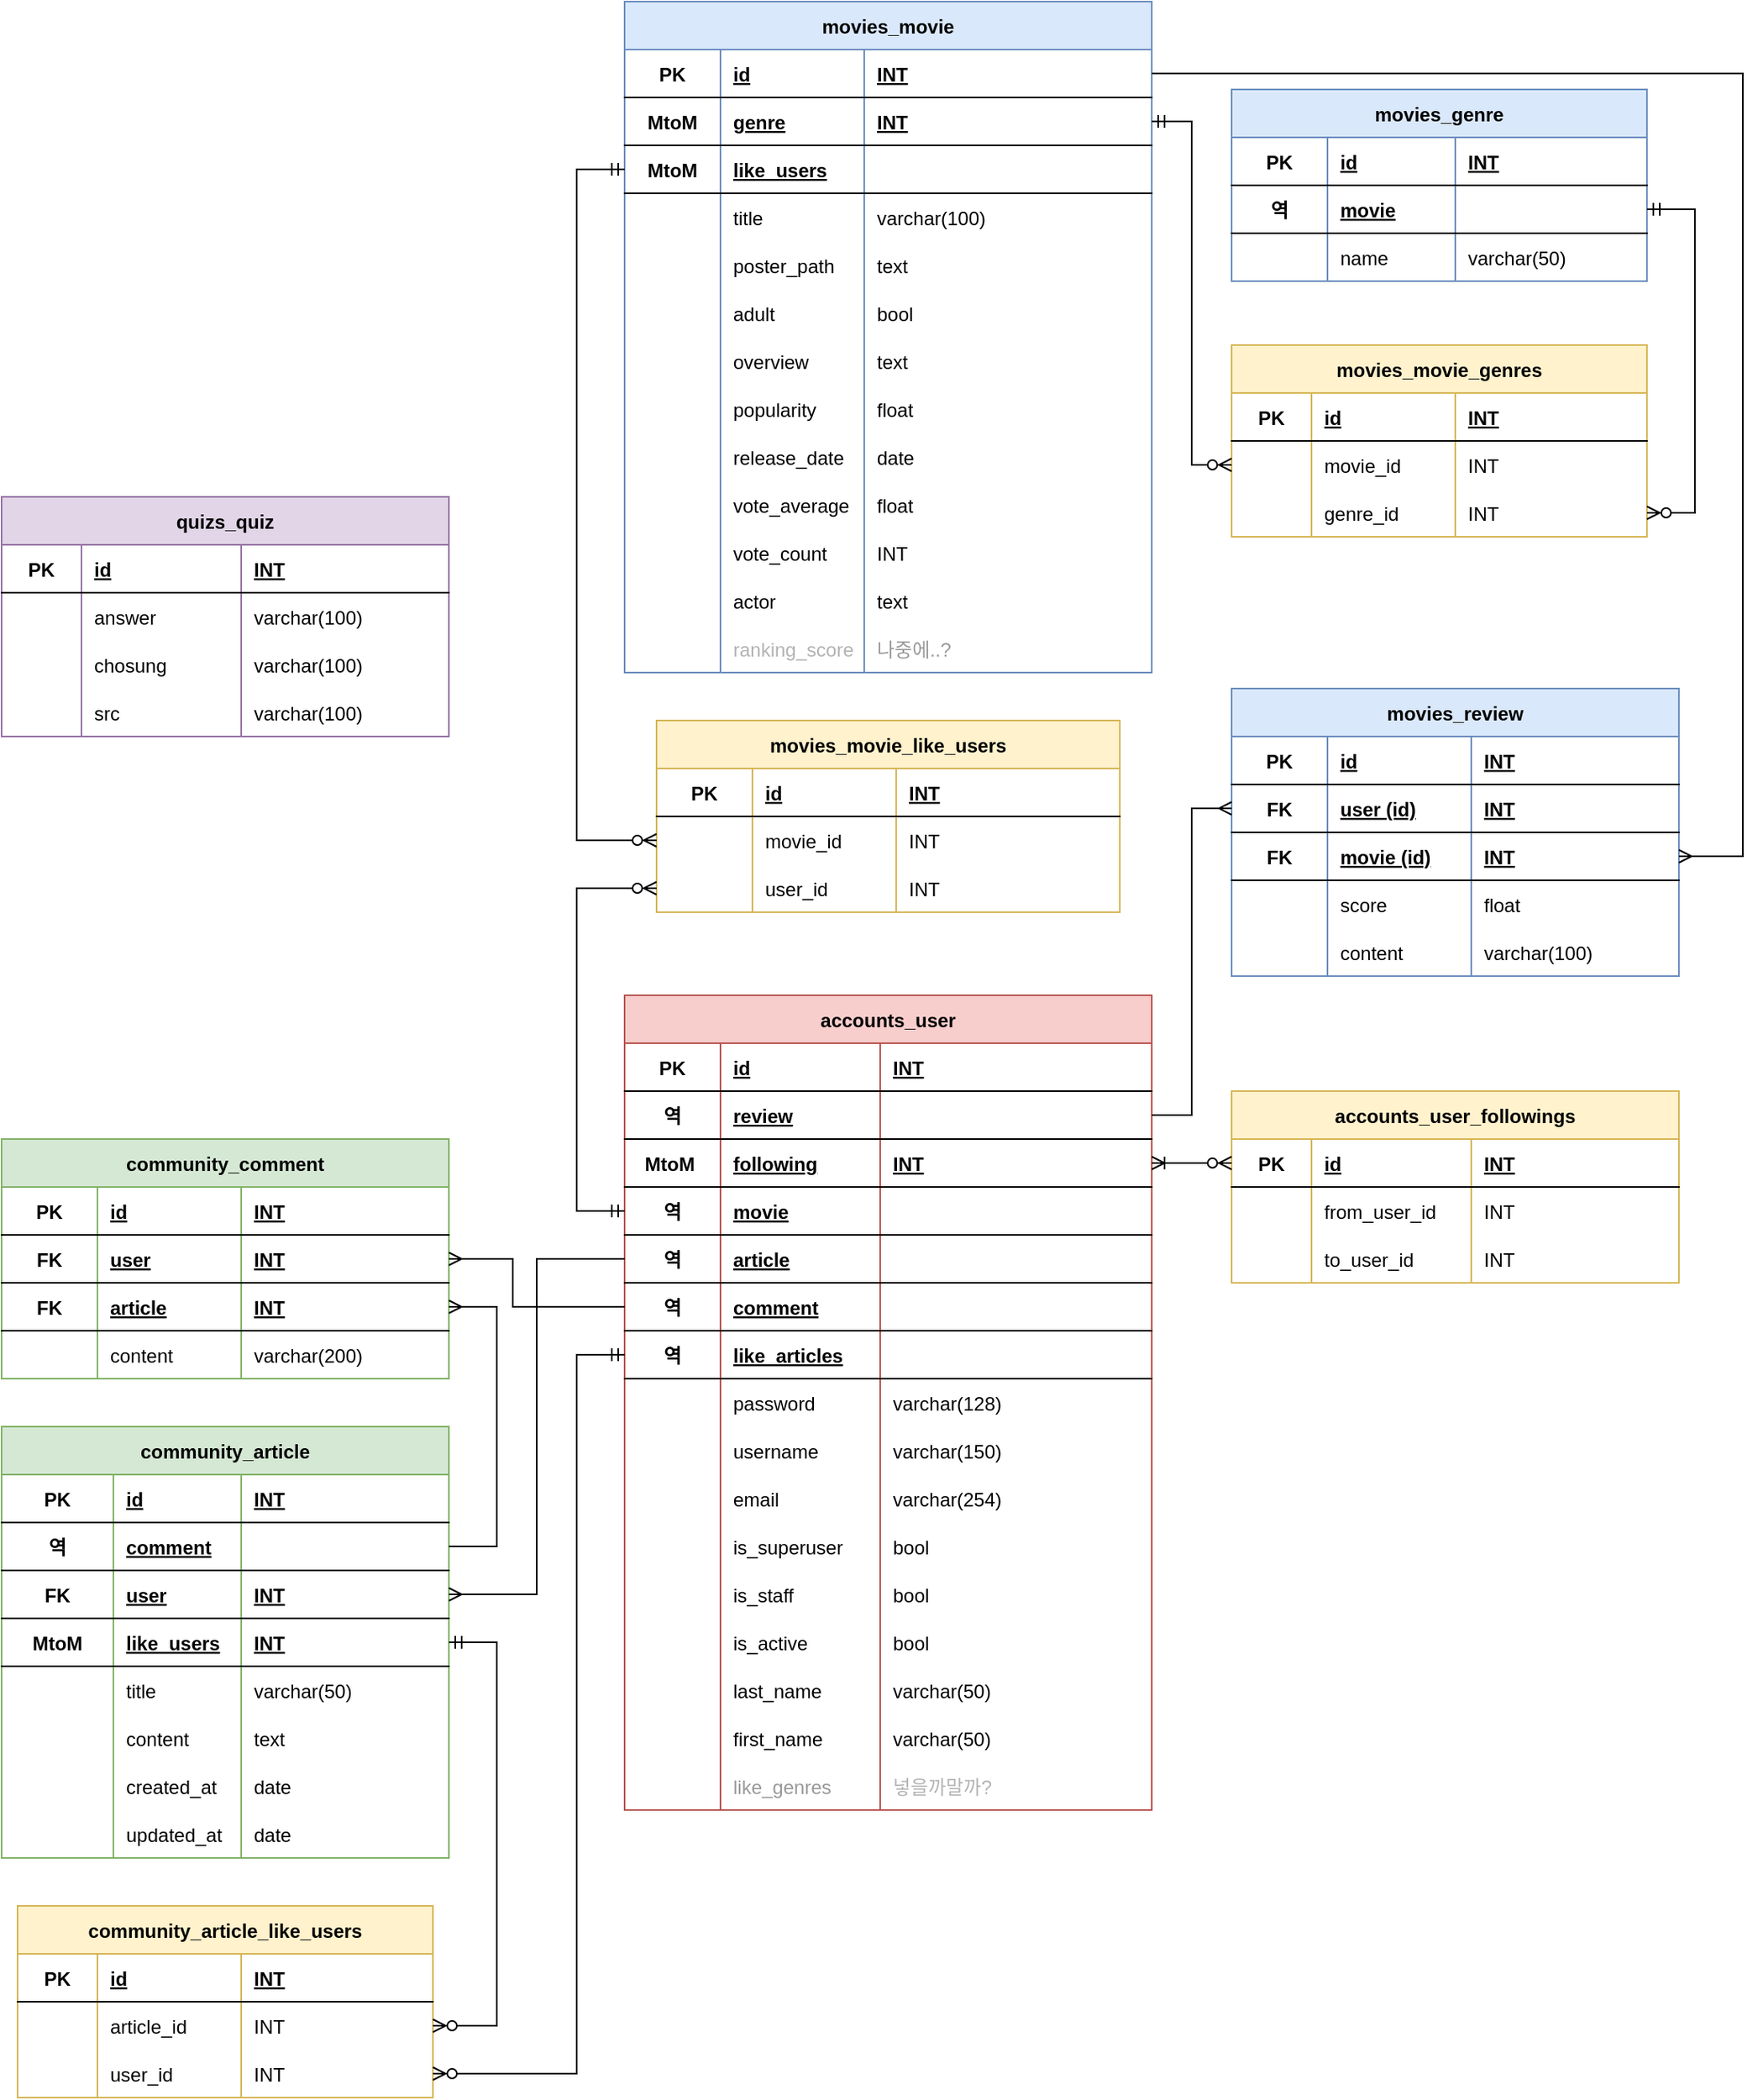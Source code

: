 <mxfile version="20.5.3" type="github">
  <diagram id="C5RBs43oDa-KdzZeNtuy" name="Page-1">
    <mxGraphModel dx="1422" dy="762" grid="0" gridSize="10" guides="1" tooltips="1" connect="1" arrows="1" fold="1" page="1" pageScale="1" pageWidth="1654" pageHeight="1169" background="#ffffff" math="0" shadow="0">
      <root>
        <mxCell id="WIyWlLk6GJQsqaUBKTNV-0" />
        <mxCell id="WIyWlLk6GJQsqaUBKTNV-1" parent="WIyWlLk6GJQsqaUBKTNV-0" />
        <mxCell id="uPTsyScCnTiToH9rvqbe-243" value="movies_movie" style="shape=table;startSize=30;container=1;collapsible=1;childLayout=tableLayout;fixedRows=1;rowLines=0;fontStyle=1;align=center;resizeLast=1;fillColor=#dae8fc;strokeColor=#6c8ebf;" parent="WIyWlLk6GJQsqaUBKTNV-1" vertex="1">
          <mxGeometry x="430" y="80" width="330" height="420" as="geometry" />
        </mxCell>
        <mxCell id="uPTsyScCnTiToH9rvqbe-244" value="" style="shape=tableRow;horizontal=0;startSize=0;swimlaneHead=0;swimlaneBody=0;fillColor=none;collapsible=0;dropTarget=0;points=[[0,0.5],[1,0.5]];portConstraint=eastwest;top=0;left=0;right=0;bottom=1;" parent="uPTsyScCnTiToH9rvqbe-243" vertex="1">
          <mxGeometry y="30" width="330" height="30" as="geometry" />
        </mxCell>
        <mxCell id="uPTsyScCnTiToH9rvqbe-245" value="PK" style="shape=partialRectangle;connectable=0;fillColor=none;top=0;left=0;bottom=0;right=0;fontStyle=1;overflow=hidden;" parent="uPTsyScCnTiToH9rvqbe-244" vertex="1">
          <mxGeometry width="60" height="30" as="geometry">
            <mxRectangle width="60" height="30" as="alternateBounds" />
          </mxGeometry>
        </mxCell>
        <mxCell id="uPTsyScCnTiToH9rvqbe-246" value="id" style="shape=partialRectangle;connectable=0;fillColor=none;top=0;left=0;bottom=0;right=0;align=left;spacingLeft=6;fontStyle=5;overflow=hidden;" parent="uPTsyScCnTiToH9rvqbe-244" vertex="1">
          <mxGeometry x="60" width="90" height="30" as="geometry">
            <mxRectangle width="90" height="30" as="alternateBounds" />
          </mxGeometry>
        </mxCell>
        <mxCell id="uPTsyScCnTiToH9rvqbe-298" value="INT" style="shape=partialRectangle;connectable=0;fillColor=none;top=0;left=0;bottom=0;right=0;align=left;spacingLeft=6;fontStyle=5;overflow=hidden;" parent="uPTsyScCnTiToH9rvqbe-244" vertex="1">
          <mxGeometry x="150" width="180" height="30" as="geometry">
            <mxRectangle width="180" height="30" as="alternateBounds" />
          </mxGeometry>
        </mxCell>
        <mxCell id="uPTsyScCnTiToH9rvqbe-310" style="shape=tableRow;horizontal=0;startSize=0;swimlaneHead=0;swimlaneBody=0;fillColor=none;collapsible=0;dropTarget=0;points=[[0,0.5],[1,0.5]];portConstraint=eastwest;top=0;left=0;right=0;bottom=1;" parent="uPTsyScCnTiToH9rvqbe-243" vertex="1">
          <mxGeometry y="60" width="330" height="30" as="geometry" />
        </mxCell>
        <mxCell id="uPTsyScCnTiToH9rvqbe-311" value="MtoM" style="shape=partialRectangle;connectable=0;fillColor=none;top=0;left=0;bottom=0;right=0;fontStyle=1;overflow=hidden;" parent="uPTsyScCnTiToH9rvqbe-310" vertex="1">
          <mxGeometry width="60" height="30" as="geometry">
            <mxRectangle width="60" height="30" as="alternateBounds" />
          </mxGeometry>
        </mxCell>
        <mxCell id="uPTsyScCnTiToH9rvqbe-312" value="genre" style="shape=partialRectangle;connectable=0;fillColor=none;top=0;left=0;bottom=0;right=0;align=left;spacingLeft=6;fontStyle=5;overflow=hidden;" parent="uPTsyScCnTiToH9rvqbe-310" vertex="1">
          <mxGeometry x="60" width="90" height="30" as="geometry">
            <mxRectangle width="90" height="30" as="alternateBounds" />
          </mxGeometry>
        </mxCell>
        <mxCell id="uPTsyScCnTiToH9rvqbe-313" value="INT" style="shape=partialRectangle;connectable=0;fillColor=none;top=0;left=0;bottom=0;right=0;align=left;spacingLeft=6;fontStyle=5;overflow=hidden;" parent="uPTsyScCnTiToH9rvqbe-310" vertex="1">
          <mxGeometry x="150" width="180" height="30" as="geometry">
            <mxRectangle width="180" height="30" as="alternateBounds" />
          </mxGeometry>
        </mxCell>
        <mxCell id="uPTsyScCnTiToH9rvqbe-306" style="shape=tableRow;horizontal=0;startSize=0;swimlaneHead=0;swimlaneBody=0;fillColor=none;collapsible=0;dropTarget=0;points=[[0,0.5],[1,0.5]];portConstraint=eastwest;top=0;left=0;right=0;bottom=1;" parent="uPTsyScCnTiToH9rvqbe-243" vertex="1">
          <mxGeometry y="90" width="330" height="30" as="geometry" />
        </mxCell>
        <mxCell id="uPTsyScCnTiToH9rvqbe-307" value="MtoM" style="shape=partialRectangle;connectable=0;fillColor=none;top=0;left=0;bottom=0;right=0;fontStyle=1;overflow=hidden;" parent="uPTsyScCnTiToH9rvqbe-306" vertex="1">
          <mxGeometry width="60" height="30" as="geometry">
            <mxRectangle width="60" height="30" as="alternateBounds" />
          </mxGeometry>
        </mxCell>
        <mxCell id="uPTsyScCnTiToH9rvqbe-308" value="like_users" style="shape=partialRectangle;connectable=0;fillColor=none;top=0;left=0;bottom=0;right=0;align=left;spacingLeft=6;fontStyle=5;overflow=hidden;" parent="uPTsyScCnTiToH9rvqbe-306" vertex="1">
          <mxGeometry x="60" width="90" height="30" as="geometry">
            <mxRectangle width="90" height="30" as="alternateBounds" />
          </mxGeometry>
        </mxCell>
        <mxCell id="uPTsyScCnTiToH9rvqbe-309" style="shape=partialRectangle;connectable=0;fillColor=none;top=0;left=0;bottom=0;right=0;align=left;spacingLeft=6;fontStyle=5;overflow=hidden;" parent="uPTsyScCnTiToH9rvqbe-306" vertex="1">
          <mxGeometry x="150" width="180" height="30" as="geometry">
            <mxRectangle width="180" height="30" as="alternateBounds" />
          </mxGeometry>
        </mxCell>
        <mxCell id="uPTsyScCnTiToH9rvqbe-250" value="" style="shape=tableRow;horizontal=0;startSize=0;swimlaneHead=0;swimlaneBody=0;fillColor=none;collapsible=0;dropTarget=0;points=[[0,0.5],[1,0.5]];portConstraint=eastwest;top=0;left=0;right=0;bottom=0;" parent="uPTsyScCnTiToH9rvqbe-243" vertex="1">
          <mxGeometry y="120" width="330" height="30" as="geometry" />
        </mxCell>
        <mxCell id="uPTsyScCnTiToH9rvqbe-251" value="" style="shape=partialRectangle;connectable=0;fillColor=none;top=0;left=0;bottom=0;right=0;editable=1;overflow=hidden;" parent="uPTsyScCnTiToH9rvqbe-250" vertex="1">
          <mxGeometry width="60" height="30" as="geometry">
            <mxRectangle width="60" height="30" as="alternateBounds" />
          </mxGeometry>
        </mxCell>
        <mxCell id="uPTsyScCnTiToH9rvqbe-252" value="title" style="shape=partialRectangle;connectable=0;fillColor=none;top=0;left=0;bottom=0;right=0;align=left;spacingLeft=6;overflow=hidden;" parent="uPTsyScCnTiToH9rvqbe-250" vertex="1">
          <mxGeometry x="60" width="90" height="30" as="geometry">
            <mxRectangle width="90" height="30" as="alternateBounds" />
          </mxGeometry>
        </mxCell>
        <mxCell id="uPTsyScCnTiToH9rvqbe-300" value="varchar(100)" style="shape=partialRectangle;connectable=0;fillColor=none;top=0;left=0;bottom=0;right=0;align=left;spacingLeft=6;overflow=hidden;" parent="uPTsyScCnTiToH9rvqbe-250" vertex="1">
          <mxGeometry x="150" width="180" height="30" as="geometry">
            <mxRectangle width="180" height="30" as="alternateBounds" />
          </mxGeometry>
        </mxCell>
        <mxCell id="uPTsyScCnTiToH9rvqbe-314" style="shape=tableRow;horizontal=0;startSize=0;swimlaneHead=0;swimlaneBody=0;fillColor=none;collapsible=0;dropTarget=0;points=[[0,0.5],[1,0.5]];portConstraint=eastwest;top=0;left=0;right=0;bottom=0;" parent="uPTsyScCnTiToH9rvqbe-243" vertex="1">
          <mxGeometry y="150" width="330" height="30" as="geometry" />
        </mxCell>
        <mxCell id="uPTsyScCnTiToH9rvqbe-315" style="shape=partialRectangle;connectable=0;fillColor=none;top=0;left=0;bottom=0;right=0;editable=1;overflow=hidden;" parent="uPTsyScCnTiToH9rvqbe-314" vertex="1">
          <mxGeometry width="60" height="30" as="geometry">
            <mxRectangle width="60" height="30" as="alternateBounds" />
          </mxGeometry>
        </mxCell>
        <mxCell id="uPTsyScCnTiToH9rvqbe-316" value="poster_path" style="shape=partialRectangle;connectable=0;fillColor=none;top=0;left=0;bottom=0;right=0;align=left;spacingLeft=6;overflow=hidden;" parent="uPTsyScCnTiToH9rvqbe-314" vertex="1">
          <mxGeometry x="60" width="90" height="30" as="geometry">
            <mxRectangle width="90" height="30" as="alternateBounds" />
          </mxGeometry>
        </mxCell>
        <mxCell id="uPTsyScCnTiToH9rvqbe-317" value="text" style="shape=partialRectangle;connectable=0;fillColor=none;top=0;left=0;bottom=0;right=0;align=left;spacingLeft=6;overflow=hidden;" parent="uPTsyScCnTiToH9rvqbe-314" vertex="1">
          <mxGeometry x="150" width="180" height="30" as="geometry">
            <mxRectangle width="180" height="30" as="alternateBounds" />
          </mxGeometry>
        </mxCell>
        <mxCell id="uPTsyScCnTiToH9rvqbe-253" value="" style="shape=tableRow;horizontal=0;startSize=0;swimlaneHead=0;swimlaneBody=0;fillColor=none;collapsible=0;dropTarget=0;points=[[0,0.5],[1,0.5]];portConstraint=eastwest;top=0;left=0;right=0;bottom=0;" parent="uPTsyScCnTiToH9rvqbe-243" vertex="1">
          <mxGeometry y="180" width="330" height="30" as="geometry" />
        </mxCell>
        <mxCell id="uPTsyScCnTiToH9rvqbe-254" value="" style="shape=partialRectangle;connectable=0;fillColor=none;top=0;left=0;bottom=0;right=0;editable=1;overflow=hidden;" parent="uPTsyScCnTiToH9rvqbe-253" vertex="1">
          <mxGeometry width="60" height="30" as="geometry">
            <mxRectangle width="60" height="30" as="alternateBounds" />
          </mxGeometry>
        </mxCell>
        <mxCell id="uPTsyScCnTiToH9rvqbe-255" value="adult" style="shape=partialRectangle;connectable=0;fillColor=none;top=0;left=0;bottom=0;right=0;align=left;spacingLeft=6;overflow=hidden;" parent="uPTsyScCnTiToH9rvqbe-253" vertex="1">
          <mxGeometry x="60" width="90" height="30" as="geometry">
            <mxRectangle width="90" height="30" as="alternateBounds" />
          </mxGeometry>
        </mxCell>
        <mxCell id="uPTsyScCnTiToH9rvqbe-301" value="bool" style="shape=partialRectangle;connectable=0;fillColor=none;top=0;left=0;bottom=0;right=0;align=left;spacingLeft=6;overflow=hidden;" parent="uPTsyScCnTiToH9rvqbe-253" vertex="1">
          <mxGeometry x="150" width="180" height="30" as="geometry">
            <mxRectangle width="180" height="30" as="alternateBounds" />
          </mxGeometry>
        </mxCell>
        <mxCell id="uPTsyScCnTiToH9rvqbe-318" style="shape=tableRow;horizontal=0;startSize=0;swimlaneHead=0;swimlaneBody=0;fillColor=none;collapsible=0;dropTarget=0;points=[[0,0.5],[1,0.5]];portConstraint=eastwest;top=0;left=0;right=0;bottom=0;" parent="uPTsyScCnTiToH9rvqbe-243" vertex="1">
          <mxGeometry y="210" width="330" height="30" as="geometry" />
        </mxCell>
        <mxCell id="uPTsyScCnTiToH9rvqbe-319" style="shape=partialRectangle;connectable=0;fillColor=none;top=0;left=0;bottom=0;right=0;editable=1;overflow=hidden;" parent="uPTsyScCnTiToH9rvqbe-318" vertex="1">
          <mxGeometry width="60" height="30" as="geometry">
            <mxRectangle width="60" height="30" as="alternateBounds" />
          </mxGeometry>
        </mxCell>
        <mxCell id="uPTsyScCnTiToH9rvqbe-320" value="overview" style="shape=partialRectangle;connectable=0;fillColor=none;top=0;left=0;bottom=0;right=0;align=left;spacingLeft=6;overflow=hidden;" parent="uPTsyScCnTiToH9rvqbe-318" vertex="1">
          <mxGeometry x="60" width="90" height="30" as="geometry">
            <mxRectangle width="90" height="30" as="alternateBounds" />
          </mxGeometry>
        </mxCell>
        <mxCell id="uPTsyScCnTiToH9rvqbe-321" value="text" style="shape=partialRectangle;connectable=0;fillColor=none;top=0;left=0;bottom=0;right=0;align=left;spacingLeft=6;overflow=hidden;" parent="uPTsyScCnTiToH9rvqbe-318" vertex="1">
          <mxGeometry x="150" width="180" height="30" as="geometry">
            <mxRectangle width="180" height="30" as="alternateBounds" />
          </mxGeometry>
        </mxCell>
        <mxCell id="uPTsyScCnTiToH9rvqbe-418" style="shape=tableRow;horizontal=0;startSize=0;swimlaneHead=0;swimlaneBody=0;fillColor=none;collapsible=0;dropTarget=0;points=[[0,0.5],[1,0.5]];portConstraint=eastwest;top=0;left=0;right=0;bottom=0;" parent="uPTsyScCnTiToH9rvqbe-243" vertex="1">
          <mxGeometry y="240" width="330" height="30" as="geometry" />
        </mxCell>
        <mxCell id="uPTsyScCnTiToH9rvqbe-419" style="shape=partialRectangle;connectable=0;fillColor=none;top=0;left=0;bottom=0;right=0;editable=1;overflow=hidden;" parent="uPTsyScCnTiToH9rvqbe-418" vertex="1">
          <mxGeometry width="60" height="30" as="geometry">
            <mxRectangle width="60" height="30" as="alternateBounds" />
          </mxGeometry>
        </mxCell>
        <mxCell id="uPTsyScCnTiToH9rvqbe-420" value="popularity" style="shape=partialRectangle;connectable=0;fillColor=none;top=0;left=0;bottom=0;right=0;align=left;spacingLeft=6;overflow=hidden;" parent="uPTsyScCnTiToH9rvqbe-418" vertex="1">
          <mxGeometry x="60" width="90" height="30" as="geometry">
            <mxRectangle width="90" height="30" as="alternateBounds" />
          </mxGeometry>
        </mxCell>
        <mxCell id="uPTsyScCnTiToH9rvqbe-421" value="float" style="shape=partialRectangle;connectable=0;fillColor=none;top=0;left=0;bottom=0;right=0;align=left;spacingLeft=6;overflow=hidden;" parent="uPTsyScCnTiToH9rvqbe-418" vertex="1">
          <mxGeometry x="150" width="180" height="30" as="geometry">
            <mxRectangle width="180" height="30" as="alternateBounds" />
          </mxGeometry>
        </mxCell>
        <mxCell id="uPTsyScCnTiToH9rvqbe-322" style="shape=tableRow;horizontal=0;startSize=0;swimlaneHead=0;swimlaneBody=0;fillColor=none;collapsible=0;dropTarget=0;points=[[0,0.5],[1,0.5]];portConstraint=eastwest;top=0;left=0;right=0;bottom=0;" parent="uPTsyScCnTiToH9rvqbe-243" vertex="1">
          <mxGeometry y="270" width="330" height="30" as="geometry" />
        </mxCell>
        <mxCell id="uPTsyScCnTiToH9rvqbe-323" style="shape=partialRectangle;connectable=0;fillColor=none;top=0;left=0;bottom=0;right=0;editable=1;overflow=hidden;" parent="uPTsyScCnTiToH9rvqbe-322" vertex="1">
          <mxGeometry width="60" height="30" as="geometry">
            <mxRectangle width="60" height="30" as="alternateBounds" />
          </mxGeometry>
        </mxCell>
        <mxCell id="uPTsyScCnTiToH9rvqbe-324" value="release_date" style="shape=partialRectangle;connectable=0;fillColor=none;top=0;left=0;bottom=0;right=0;align=left;spacingLeft=6;overflow=hidden;" parent="uPTsyScCnTiToH9rvqbe-322" vertex="1">
          <mxGeometry x="60" width="90" height="30" as="geometry">
            <mxRectangle width="90" height="30" as="alternateBounds" />
          </mxGeometry>
        </mxCell>
        <mxCell id="uPTsyScCnTiToH9rvqbe-325" value="date" style="shape=partialRectangle;connectable=0;fillColor=none;top=0;left=0;bottom=0;right=0;align=left;spacingLeft=6;overflow=hidden;" parent="uPTsyScCnTiToH9rvqbe-322" vertex="1">
          <mxGeometry x="150" width="180" height="30" as="geometry">
            <mxRectangle width="180" height="30" as="alternateBounds" />
          </mxGeometry>
        </mxCell>
        <mxCell id="uPTsyScCnTiToH9rvqbe-326" style="shape=tableRow;horizontal=0;startSize=0;swimlaneHead=0;swimlaneBody=0;fillColor=none;collapsible=0;dropTarget=0;points=[[0,0.5],[1,0.5]];portConstraint=eastwest;top=0;left=0;right=0;bottom=0;" parent="uPTsyScCnTiToH9rvqbe-243" vertex="1">
          <mxGeometry y="300" width="330" height="30" as="geometry" />
        </mxCell>
        <mxCell id="uPTsyScCnTiToH9rvqbe-327" style="shape=partialRectangle;connectable=0;fillColor=none;top=0;left=0;bottom=0;right=0;editable=1;overflow=hidden;" parent="uPTsyScCnTiToH9rvqbe-326" vertex="1">
          <mxGeometry width="60" height="30" as="geometry">
            <mxRectangle width="60" height="30" as="alternateBounds" />
          </mxGeometry>
        </mxCell>
        <mxCell id="uPTsyScCnTiToH9rvqbe-328" value="vote_average" style="shape=partialRectangle;connectable=0;fillColor=none;top=0;left=0;bottom=0;right=0;align=left;spacingLeft=6;overflow=hidden;" parent="uPTsyScCnTiToH9rvqbe-326" vertex="1">
          <mxGeometry x="60" width="90" height="30" as="geometry">
            <mxRectangle width="90" height="30" as="alternateBounds" />
          </mxGeometry>
        </mxCell>
        <mxCell id="uPTsyScCnTiToH9rvqbe-329" value="float" style="shape=partialRectangle;connectable=0;fillColor=none;top=0;left=0;bottom=0;right=0;align=left;spacingLeft=6;overflow=hidden;" parent="uPTsyScCnTiToH9rvqbe-326" vertex="1">
          <mxGeometry x="150" width="180" height="30" as="geometry">
            <mxRectangle width="180" height="30" as="alternateBounds" />
          </mxGeometry>
        </mxCell>
        <mxCell id="uPTsyScCnTiToH9rvqbe-414" style="shape=tableRow;horizontal=0;startSize=0;swimlaneHead=0;swimlaneBody=0;fillColor=none;collapsible=0;dropTarget=0;points=[[0,0.5],[1,0.5]];portConstraint=eastwest;top=0;left=0;right=0;bottom=0;" parent="uPTsyScCnTiToH9rvqbe-243" vertex="1">
          <mxGeometry y="330" width="330" height="30" as="geometry" />
        </mxCell>
        <mxCell id="uPTsyScCnTiToH9rvqbe-415" style="shape=partialRectangle;connectable=0;fillColor=none;top=0;left=0;bottom=0;right=0;editable=1;overflow=hidden;" parent="uPTsyScCnTiToH9rvqbe-414" vertex="1">
          <mxGeometry width="60" height="30" as="geometry">
            <mxRectangle width="60" height="30" as="alternateBounds" />
          </mxGeometry>
        </mxCell>
        <mxCell id="uPTsyScCnTiToH9rvqbe-416" value="vote_count" style="shape=partialRectangle;connectable=0;fillColor=none;top=0;left=0;bottom=0;right=0;align=left;spacingLeft=6;overflow=hidden;" parent="uPTsyScCnTiToH9rvqbe-414" vertex="1">
          <mxGeometry x="60" width="90" height="30" as="geometry">
            <mxRectangle width="90" height="30" as="alternateBounds" />
          </mxGeometry>
        </mxCell>
        <mxCell id="uPTsyScCnTiToH9rvqbe-417" value="INT" style="shape=partialRectangle;connectable=0;fillColor=none;top=0;left=0;bottom=0;right=0;align=left;spacingLeft=6;overflow=hidden;" parent="uPTsyScCnTiToH9rvqbe-414" vertex="1">
          <mxGeometry x="150" width="180" height="30" as="geometry">
            <mxRectangle width="180" height="30" as="alternateBounds" />
          </mxGeometry>
        </mxCell>
        <mxCell id="sxMqRlw6qtUT8MgxCpqg-0" style="shape=tableRow;horizontal=0;startSize=0;swimlaneHead=0;swimlaneBody=0;fillColor=none;collapsible=0;dropTarget=0;points=[[0,0.5],[1,0.5]];portConstraint=eastwest;top=0;left=0;right=0;bottom=0;" parent="uPTsyScCnTiToH9rvqbe-243" vertex="1">
          <mxGeometry y="360" width="330" height="30" as="geometry" />
        </mxCell>
        <mxCell id="sxMqRlw6qtUT8MgxCpqg-1" style="shape=partialRectangle;connectable=0;fillColor=none;top=0;left=0;bottom=0;right=0;editable=1;overflow=hidden;" parent="sxMqRlw6qtUT8MgxCpqg-0" vertex="1">
          <mxGeometry width="60" height="30" as="geometry">
            <mxRectangle width="60" height="30" as="alternateBounds" />
          </mxGeometry>
        </mxCell>
        <mxCell id="sxMqRlw6qtUT8MgxCpqg-2" value="actor" style="shape=partialRectangle;connectable=0;fillColor=none;top=0;left=0;bottom=0;right=0;align=left;spacingLeft=6;overflow=hidden;" parent="sxMqRlw6qtUT8MgxCpqg-0" vertex="1">
          <mxGeometry x="60" width="90" height="30" as="geometry">
            <mxRectangle width="90" height="30" as="alternateBounds" />
          </mxGeometry>
        </mxCell>
        <mxCell id="sxMqRlw6qtUT8MgxCpqg-3" value="text" style="shape=partialRectangle;connectable=0;fillColor=none;top=0;left=0;bottom=0;right=0;align=left;spacingLeft=6;overflow=hidden;" parent="sxMqRlw6qtUT8MgxCpqg-0" vertex="1">
          <mxGeometry x="150" width="180" height="30" as="geometry">
            <mxRectangle width="180" height="30" as="alternateBounds" />
          </mxGeometry>
        </mxCell>
        <mxCell id="kXdMElxtpdROLDFO_009-36" style="shape=tableRow;horizontal=0;startSize=0;swimlaneHead=0;swimlaneBody=0;fillColor=none;collapsible=0;dropTarget=0;points=[[0,0.5],[1,0.5]];portConstraint=eastwest;top=0;left=0;right=0;bottom=0;" vertex="1" parent="uPTsyScCnTiToH9rvqbe-243">
          <mxGeometry y="390" width="330" height="30" as="geometry" />
        </mxCell>
        <mxCell id="kXdMElxtpdROLDFO_009-37" style="shape=partialRectangle;connectable=0;fillColor=none;top=0;left=0;bottom=0;right=0;editable=1;overflow=hidden;" vertex="1" parent="kXdMElxtpdROLDFO_009-36">
          <mxGeometry width="60" height="30" as="geometry">
            <mxRectangle width="60" height="30" as="alternateBounds" />
          </mxGeometry>
        </mxCell>
        <mxCell id="kXdMElxtpdROLDFO_009-38" value="ranking_score" style="shape=partialRectangle;connectable=0;fillColor=none;top=0;left=0;bottom=0;right=0;align=left;spacingLeft=6;overflow=hidden;fontColor=#B3B3B3;" vertex="1" parent="kXdMElxtpdROLDFO_009-36">
          <mxGeometry x="60" width="90" height="30" as="geometry">
            <mxRectangle width="90" height="30" as="alternateBounds" />
          </mxGeometry>
        </mxCell>
        <mxCell id="kXdMElxtpdROLDFO_009-39" value="나중에..?" style="shape=partialRectangle;connectable=0;fillColor=none;top=0;left=0;bottom=0;right=0;align=left;spacingLeft=6;overflow=hidden;fontColor=#999999;" vertex="1" parent="kXdMElxtpdROLDFO_009-36">
          <mxGeometry x="150" width="180" height="30" as="geometry">
            <mxRectangle width="180" height="30" as="alternateBounds" />
          </mxGeometry>
        </mxCell>
        <mxCell id="uPTsyScCnTiToH9rvqbe-334" value="movies_genre" style="shape=table;startSize=30;container=1;collapsible=1;childLayout=tableLayout;fixedRows=1;rowLines=0;fontStyle=1;align=center;resizeLast=1;fillColor=#dae8fc;strokeColor=#6c8ebf;" parent="WIyWlLk6GJQsqaUBKTNV-1" vertex="1">
          <mxGeometry x="810" y="135" width="260" height="120" as="geometry" />
        </mxCell>
        <mxCell id="uPTsyScCnTiToH9rvqbe-335" value="" style="shape=tableRow;horizontal=0;startSize=0;swimlaneHead=0;swimlaneBody=0;fillColor=none;collapsible=0;dropTarget=0;points=[[0,0.5],[1,0.5]];portConstraint=eastwest;top=0;left=0;right=0;bottom=1;" parent="uPTsyScCnTiToH9rvqbe-334" vertex="1">
          <mxGeometry y="30" width="260" height="30" as="geometry" />
        </mxCell>
        <mxCell id="uPTsyScCnTiToH9rvqbe-336" value="PK" style="shape=partialRectangle;connectable=0;fillColor=none;top=0;left=0;bottom=0;right=0;fontStyle=1;overflow=hidden;" parent="uPTsyScCnTiToH9rvqbe-335" vertex="1">
          <mxGeometry width="60" height="30" as="geometry">
            <mxRectangle width="60" height="30" as="alternateBounds" />
          </mxGeometry>
        </mxCell>
        <mxCell id="uPTsyScCnTiToH9rvqbe-337" value="id" style="shape=partialRectangle;connectable=0;fillColor=none;top=0;left=0;bottom=0;right=0;align=left;spacingLeft=6;fontStyle=5;overflow=hidden;" parent="uPTsyScCnTiToH9rvqbe-335" vertex="1">
          <mxGeometry x="60" width="80" height="30" as="geometry">
            <mxRectangle width="80" height="30" as="alternateBounds" />
          </mxGeometry>
        </mxCell>
        <mxCell id="uPTsyScCnTiToH9rvqbe-347" value="INT" style="shape=partialRectangle;connectable=0;fillColor=none;top=0;left=0;bottom=0;right=0;align=left;spacingLeft=6;fontStyle=5;overflow=hidden;" parent="uPTsyScCnTiToH9rvqbe-335" vertex="1">
          <mxGeometry x="140" width="120" height="30" as="geometry">
            <mxRectangle width="120" height="30" as="alternateBounds" />
          </mxGeometry>
        </mxCell>
        <mxCell id="sxMqRlw6qtUT8MgxCpqg-21" style="shape=tableRow;horizontal=0;startSize=0;swimlaneHead=0;swimlaneBody=0;fillColor=none;collapsible=0;dropTarget=0;points=[[0,0.5],[1,0.5]];portConstraint=eastwest;top=0;left=0;right=0;bottom=1;" parent="uPTsyScCnTiToH9rvqbe-334" vertex="1">
          <mxGeometry y="60" width="260" height="30" as="geometry" />
        </mxCell>
        <mxCell id="sxMqRlw6qtUT8MgxCpqg-22" value="역" style="shape=partialRectangle;connectable=0;fillColor=none;top=0;left=0;bottom=0;right=0;fontStyle=1;overflow=hidden;" parent="sxMqRlw6qtUT8MgxCpqg-21" vertex="1">
          <mxGeometry width="60" height="30" as="geometry">
            <mxRectangle width="60" height="30" as="alternateBounds" />
          </mxGeometry>
        </mxCell>
        <mxCell id="sxMqRlw6qtUT8MgxCpqg-23" value="movie" style="shape=partialRectangle;connectable=0;fillColor=none;top=0;left=0;bottom=0;right=0;align=left;spacingLeft=6;fontStyle=5;overflow=hidden;" parent="sxMqRlw6qtUT8MgxCpqg-21" vertex="1">
          <mxGeometry x="60" width="80" height="30" as="geometry">
            <mxRectangle width="80" height="30" as="alternateBounds" />
          </mxGeometry>
        </mxCell>
        <mxCell id="sxMqRlw6qtUT8MgxCpqg-24" style="shape=partialRectangle;connectable=0;fillColor=none;top=0;left=0;bottom=0;right=0;align=left;spacingLeft=6;fontStyle=5;overflow=hidden;" parent="sxMqRlw6qtUT8MgxCpqg-21" vertex="1">
          <mxGeometry x="140" width="120" height="30" as="geometry">
            <mxRectangle width="120" height="30" as="alternateBounds" />
          </mxGeometry>
        </mxCell>
        <mxCell id="uPTsyScCnTiToH9rvqbe-338" value="" style="shape=tableRow;horizontal=0;startSize=0;swimlaneHead=0;swimlaneBody=0;fillColor=none;collapsible=0;dropTarget=0;points=[[0,0.5],[1,0.5]];portConstraint=eastwest;top=0;left=0;right=0;bottom=0;" parent="uPTsyScCnTiToH9rvqbe-334" vertex="1">
          <mxGeometry y="90" width="260" height="30" as="geometry" />
        </mxCell>
        <mxCell id="uPTsyScCnTiToH9rvqbe-339" value="" style="shape=partialRectangle;connectable=0;fillColor=none;top=0;left=0;bottom=0;right=0;editable=1;overflow=hidden;" parent="uPTsyScCnTiToH9rvqbe-338" vertex="1">
          <mxGeometry width="60" height="30" as="geometry">
            <mxRectangle width="60" height="30" as="alternateBounds" />
          </mxGeometry>
        </mxCell>
        <mxCell id="uPTsyScCnTiToH9rvqbe-340" value="name" style="shape=partialRectangle;connectable=0;fillColor=none;top=0;left=0;bottom=0;right=0;align=left;spacingLeft=6;overflow=hidden;" parent="uPTsyScCnTiToH9rvqbe-338" vertex="1">
          <mxGeometry x="60" width="80" height="30" as="geometry">
            <mxRectangle width="80" height="30" as="alternateBounds" />
          </mxGeometry>
        </mxCell>
        <mxCell id="uPTsyScCnTiToH9rvqbe-348" value="varchar(50)" style="shape=partialRectangle;connectable=0;fillColor=none;top=0;left=0;bottom=0;right=0;align=left;spacingLeft=6;overflow=hidden;" parent="uPTsyScCnTiToH9rvqbe-338" vertex="1">
          <mxGeometry x="140" width="120" height="30" as="geometry">
            <mxRectangle width="120" height="30" as="alternateBounds" />
          </mxGeometry>
        </mxCell>
        <mxCell id="sxMqRlw6qtUT8MgxCpqg-4" value="movies_movie_genres" style="shape=table;startSize=30;container=1;collapsible=1;childLayout=tableLayout;fixedRows=1;rowLines=0;fontStyle=1;align=center;resizeLast=1;fillColor=#fff2cc;strokeColor=#d6b656;" parent="WIyWlLk6GJQsqaUBKTNV-1" vertex="1">
          <mxGeometry x="810" y="295" width="260" height="120" as="geometry" />
        </mxCell>
        <mxCell id="sxMqRlw6qtUT8MgxCpqg-5" value="" style="shape=tableRow;horizontal=0;startSize=0;swimlaneHead=0;swimlaneBody=0;fillColor=none;collapsible=0;dropTarget=0;points=[[0,0.5],[1,0.5]];portConstraint=eastwest;top=0;left=0;right=0;bottom=1;" parent="sxMqRlw6qtUT8MgxCpqg-4" vertex="1">
          <mxGeometry y="30" width="260" height="30" as="geometry" />
        </mxCell>
        <mxCell id="sxMqRlw6qtUT8MgxCpqg-6" value="PK" style="shape=partialRectangle;connectable=0;fillColor=none;top=0;left=0;bottom=0;right=0;fontStyle=1;overflow=hidden;" parent="sxMqRlw6qtUT8MgxCpqg-5" vertex="1">
          <mxGeometry width="50" height="30" as="geometry">
            <mxRectangle width="50" height="30" as="alternateBounds" />
          </mxGeometry>
        </mxCell>
        <mxCell id="sxMqRlw6qtUT8MgxCpqg-7" value="id" style="shape=partialRectangle;connectable=0;fillColor=none;top=0;left=0;bottom=0;right=0;align=left;spacingLeft=6;fontStyle=5;overflow=hidden;" parent="sxMqRlw6qtUT8MgxCpqg-5" vertex="1">
          <mxGeometry x="50" width="90" height="30" as="geometry">
            <mxRectangle width="90" height="30" as="alternateBounds" />
          </mxGeometry>
        </mxCell>
        <mxCell id="sxMqRlw6qtUT8MgxCpqg-17" value="INT" style="shape=partialRectangle;connectable=0;fillColor=none;top=0;left=0;bottom=0;right=0;align=left;spacingLeft=6;fontStyle=5;overflow=hidden;" parent="sxMqRlw6qtUT8MgxCpqg-5" vertex="1">
          <mxGeometry x="140" width="120" height="30" as="geometry">
            <mxRectangle width="120" height="30" as="alternateBounds" />
          </mxGeometry>
        </mxCell>
        <mxCell id="sxMqRlw6qtUT8MgxCpqg-8" value="" style="shape=tableRow;horizontal=0;startSize=0;swimlaneHead=0;swimlaneBody=0;fillColor=none;collapsible=0;dropTarget=0;points=[[0,0.5],[1,0.5]];portConstraint=eastwest;top=0;left=0;right=0;bottom=0;" parent="sxMqRlw6qtUT8MgxCpqg-4" vertex="1">
          <mxGeometry y="60" width="260" height="30" as="geometry" />
        </mxCell>
        <mxCell id="sxMqRlw6qtUT8MgxCpqg-9" value="" style="shape=partialRectangle;connectable=0;fillColor=none;top=0;left=0;bottom=0;right=0;editable=1;overflow=hidden;" parent="sxMqRlw6qtUT8MgxCpqg-8" vertex="1">
          <mxGeometry width="50" height="30" as="geometry">
            <mxRectangle width="50" height="30" as="alternateBounds" />
          </mxGeometry>
        </mxCell>
        <mxCell id="sxMqRlw6qtUT8MgxCpqg-10" value="movie_id" style="shape=partialRectangle;connectable=0;fillColor=none;top=0;left=0;bottom=0;right=0;align=left;spacingLeft=6;overflow=hidden;" parent="sxMqRlw6qtUT8MgxCpqg-8" vertex="1">
          <mxGeometry x="50" width="90" height="30" as="geometry">
            <mxRectangle width="90" height="30" as="alternateBounds" />
          </mxGeometry>
        </mxCell>
        <mxCell id="sxMqRlw6qtUT8MgxCpqg-18" value="INT" style="shape=partialRectangle;connectable=0;fillColor=none;top=0;left=0;bottom=0;right=0;align=left;spacingLeft=6;overflow=hidden;" parent="sxMqRlw6qtUT8MgxCpqg-8" vertex="1">
          <mxGeometry x="140" width="120" height="30" as="geometry">
            <mxRectangle width="120" height="30" as="alternateBounds" />
          </mxGeometry>
        </mxCell>
        <mxCell id="sxMqRlw6qtUT8MgxCpqg-11" value="" style="shape=tableRow;horizontal=0;startSize=0;swimlaneHead=0;swimlaneBody=0;fillColor=none;collapsible=0;dropTarget=0;points=[[0,0.5],[1,0.5]];portConstraint=eastwest;top=0;left=0;right=0;bottom=0;" parent="sxMqRlw6qtUT8MgxCpqg-4" vertex="1">
          <mxGeometry y="90" width="260" height="30" as="geometry" />
        </mxCell>
        <mxCell id="sxMqRlw6qtUT8MgxCpqg-12" value="" style="shape=partialRectangle;connectable=0;fillColor=none;top=0;left=0;bottom=0;right=0;editable=1;overflow=hidden;" parent="sxMqRlw6qtUT8MgxCpqg-11" vertex="1">
          <mxGeometry width="50" height="30" as="geometry">
            <mxRectangle width="50" height="30" as="alternateBounds" />
          </mxGeometry>
        </mxCell>
        <mxCell id="sxMqRlw6qtUT8MgxCpqg-13" value="genre_id" style="shape=partialRectangle;connectable=0;fillColor=none;top=0;left=0;bottom=0;right=0;align=left;spacingLeft=6;overflow=hidden;" parent="sxMqRlw6qtUT8MgxCpqg-11" vertex="1">
          <mxGeometry x="50" width="90" height="30" as="geometry">
            <mxRectangle width="90" height="30" as="alternateBounds" />
          </mxGeometry>
        </mxCell>
        <mxCell id="sxMqRlw6qtUT8MgxCpqg-19" value="INT" style="shape=partialRectangle;connectable=0;fillColor=none;top=0;left=0;bottom=0;right=0;align=left;spacingLeft=6;overflow=hidden;" parent="sxMqRlw6qtUT8MgxCpqg-11" vertex="1">
          <mxGeometry x="140" width="120" height="30" as="geometry">
            <mxRectangle width="120" height="30" as="alternateBounds" />
          </mxGeometry>
        </mxCell>
        <mxCell id="sxMqRlw6qtUT8MgxCpqg-25" value="movies_review" style="shape=table;startSize=30;container=1;collapsible=1;childLayout=tableLayout;fixedRows=1;rowLines=0;fontStyle=1;align=center;resizeLast=1;fillColor=#dae8fc;strokeColor=#6c8ebf;" parent="WIyWlLk6GJQsqaUBKTNV-1" vertex="1">
          <mxGeometry x="810" y="510" width="280" height="180" as="geometry" />
        </mxCell>
        <mxCell id="sxMqRlw6qtUT8MgxCpqg-26" value="" style="shape=tableRow;horizontal=0;startSize=0;swimlaneHead=0;swimlaneBody=0;fillColor=none;collapsible=0;dropTarget=0;points=[[0,0.5],[1,0.5]];portConstraint=eastwest;top=0;left=0;right=0;bottom=1;" parent="sxMqRlw6qtUT8MgxCpqg-25" vertex="1">
          <mxGeometry y="30" width="280" height="30" as="geometry" />
        </mxCell>
        <mxCell id="sxMqRlw6qtUT8MgxCpqg-27" value="PK" style="shape=partialRectangle;connectable=0;fillColor=none;top=0;left=0;bottom=0;right=0;fontStyle=1;overflow=hidden;" parent="sxMqRlw6qtUT8MgxCpqg-26" vertex="1">
          <mxGeometry width="60" height="30" as="geometry">
            <mxRectangle width="60" height="30" as="alternateBounds" />
          </mxGeometry>
        </mxCell>
        <mxCell id="sxMqRlw6qtUT8MgxCpqg-28" value="id" style="shape=partialRectangle;connectable=0;fillColor=none;top=0;left=0;bottom=0;right=0;align=left;spacingLeft=6;fontStyle=5;overflow=hidden;" parent="sxMqRlw6qtUT8MgxCpqg-26" vertex="1">
          <mxGeometry x="60" width="90" height="30" as="geometry">
            <mxRectangle width="90" height="30" as="alternateBounds" />
          </mxGeometry>
        </mxCell>
        <mxCell id="sxMqRlw6qtUT8MgxCpqg-38" value="INT" style="shape=partialRectangle;connectable=0;fillColor=none;top=0;left=0;bottom=0;right=0;align=left;spacingLeft=6;fontStyle=5;overflow=hidden;" parent="sxMqRlw6qtUT8MgxCpqg-26" vertex="1">
          <mxGeometry x="150" width="130" height="30" as="geometry">
            <mxRectangle width="130" height="30" as="alternateBounds" />
          </mxGeometry>
        </mxCell>
        <mxCell id="sxMqRlw6qtUT8MgxCpqg-46" style="shape=tableRow;horizontal=0;startSize=0;swimlaneHead=0;swimlaneBody=0;fillColor=none;collapsible=0;dropTarget=0;points=[[0,0.5],[1,0.5]];portConstraint=eastwest;top=0;left=0;right=0;bottom=1;" parent="sxMqRlw6qtUT8MgxCpqg-25" vertex="1">
          <mxGeometry y="60" width="280" height="30" as="geometry" />
        </mxCell>
        <mxCell id="sxMqRlw6qtUT8MgxCpqg-47" value="FK" style="shape=partialRectangle;connectable=0;fillColor=none;top=0;left=0;bottom=0;right=0;fontStyle=1;overflow=hidden;" parent="sxMqRlw6qtUT8MgxCpqg-46" vertex="1">
          <mxGeometry width="60" height="30" as="geometry">
            <mxRectangle width="60" height="30" as="alternateBounds" />
          </mxGeometry>
        </mxCell>
        <mxCell id="sxMqRlw6qtUT8MgxCpqg-48" value="user (id)" style="shape=partialRectangle;connectable=0;fillColor=none;top=0;left=0;bottom=0;right=0;align=left;spacingLeft=6;fontStyle=5;overflow=hidden;" parent="sxMqRlw6qtUT8MgxCpqg-46" vertex="1">
          <mxGeometry x="60" width="90" height="30" as="geometry">
            <mxRectangle width="90" height="30" as="alternateBounds" />
          </mxGeometry>
        </mxCell>
        <mxCell id="sxMqRlw6qtUT8MgxCpqg-49" value="INT" style="shape=partialRectangle;connectable=0;fillColor=none;top=0;left=0;bottom=0;right=0;align=left;spacingLeft=6;fontStyle=5;overflow=hidden;" parent="sxMqRlw6qtUT8MgxCpqg-46" vertex="1">
          <mxGeometry x="150" width="130" height="30" as="geometry">
            <mxRectangle width="130" height="30" as="alternateBounds" />
          </mxGeometry>
        </mxCell>
        <mxCell id="sxMqRlw6qtUT8MgxCpqg-42" style="shape=tableRow;horizontal=0;startSize=0;swimlaneHead=0;swimlaneBody=0;fillColor=none;collapsible=0;dropTarget=0;points=[[0,0.5],[1,0.5]];portConstraint=eastwest;top=0;left=0;right=0;bottom=1;" parent="sxMqRlw6qtUT8MgxCpqg-25" vertex="1">
          <mxGeometry y="90" width="280" height="30" as="geometry" />
        </mxCell>
        <mxCell id="sxMqRlw6qtUT8MgxCpqg-43" value="FK" style="shape=partialRectangle;connectable=0;fillColor=none;top=0;left=0;bottom=0;right=0;fontStyle=1;overflow=hidden;" parent="sxMqRlw6qtUT8MgxCpqg-42" vertex="1">
          <mxGeometry width="60" height="30" as="geometry">
            <mxRectangle width="60" height="30" as="alternateBounds" />
          </mxGeometry>
        </mxCell>
        <mxCell id="sxMqRlw6qtUT8MgxCpqg-44" value="movie (id)" style="shape=partialRectangle;connectable=0;fillColor=none;top=0;left=0;bottom=0;right=0;align=left;spacingLeft=6;fontStyle=5;overflow=hidden;" parent="sxMqRlw6qtUT8MgxCpqg-42" vertex="1">
          <mxGeometry x="60" width="90" height="30" as="geometry">
            <mxRectangle width="90" height="30" as="alternateBounds" />
          </mxGeometry>
        </mxCell>
        <mxCell id="sxMqRlw6qtUT8MgxCpqg-45" value="INT" style="shape=partialRectangle;connectable=0;fillColor=none;top=0;left=0;bottom=0;right=0;align=left;spacingLeft=6;fontStyle=5;overflow=hidden;" parent="sxMqRlw6qtUT8MgxCpqg-42" vertex="1">
          <mxGeometry x="150" width="130" height="30" as="geometry">
            <mxRectangle width="130" height="30" as="alternateBounds" />
          </mxGeometry>
        </mxCell>
        <mxCell id="sxMqRlw6qtUT8MgxCpqg-29" value="" style="shape=tableRow;horizontal=0;startSize=0;swimlaneHead=0;swimlaneBody=0;fillColor=none;collapsible=0;dropTarget=0;points=[[0,0.5],[1,0.5]];portConstraint=eastwest;top=0;left=0;right=0;bottom=0;" parent="sxMqRlw6qtUT8MgxCpqg-25" vertex="1">
          <mxGeometry y="120" width="280" height="30" as="geometry" />
        </mxCell>
        <mxCell id="sxMqRlw6qtUT8MgxCpqg-30" value="" style="shape=partialRectangle;connectable=0;fillColor=none;top=0;left=0;bottom=0;right=0;editable=1;overflow=hidden;" parent="sxMqRlw6qtUT8MgxCpqg-29" vertex="1">
          <mxGeometry width="60" height="30" as="geometry">
            <mxRectangle width="60" height="30" as="alternateBounds" />
          </mxGeometry>
        </mxCell>
        <mxCell id="sxMqRlw6qtUT8MgxCpqg-31" value="score" style="shape=partialRectangle;connectable=0;fillColor=none;top=0;left=0;bottom=0;right=0;align=left;spacingLeft=6;overflow=hidden;" parent="sxMqRlw6qtUT8MgxCpqg-29" vertex="1">
          <mxGeometry x="60" width="90" height="30" as="geometry">
            <mxRectangle width="90" height="30" as="alternateBounds" />
          </mxGeometry>
        </mxCell>
        <mxCell id="sxMqRlw6qtUT8MgxCpqg-39" value="float" style="shape=partialRectangle;connectable=0;fillColor=none;top=0;left=0;bottom=0;right=0;align=left;spacingLeft=6;overflow=hidden;" parent="sxMqRlw6qtUT8MgxCpqg-29" vertex="1">
          <mxGeometry x="150" width="130" height="30" as="geometry">
            <mxRectangle width="130" height="30" as="alternateBounds" />
          </mxGeometry>
        </mxCell>
        <mxCell id="sxMqRlw6qtUT8MgxCpqg-32" value="" style="shape=tableRow;horizontal=0;startSize=0;swimlaneHead=0;swimlaneBody=0;fillColor=none;collapsible=0;dropTarget=0;points=[[0,0.5],[1,0.5]];portConstraint=eastwest;top=0;left=0;right=0;bottom=0;" parent="sxMqRlw6qtUT8MgxCpqg-25" vertex="1">
          <mxGeometry y="150" width="280" height="30" as="geometry" />
        </mxCell>
        <mxCell id="sxMqRlw6qtUT8MgxCpqg-33" value="" style="shape=partialRectangle;connectable=0;fillColor=none;top=0;left=0;bottom=0;right=0;editable=1;overflow=hidden;" parent="sxMqRlw6qtUT8MgxCpqg-32" vertex="1">
          <mxGeometry width="60" height="30" as="geometry">
            <mxRectangle width="60" height="30" as="alternateBounds" />
          </mxGeometry>
        </mxCell>
        <mxCell id="sxMqRlw6qtUT8MgxCpqg-34" value="content" style="shape=partialRectangle;connectable=0;fillColor=none;top=0;left=0;bottom=0;right=0;align=left;spacingLeft=6;overflow=hidden;" parent="sxMqRlw6qtUT8MgxCpqg-32" vertex="1">
          <mxGeometry x="60" width="90" height="30" as="geometry">
            <mxRectangle width="90" height="30" as="alternateBounds" />
          </mxGeometry>
        </mxCell>
        <mxCell id="sxMqRlw6qtUT8MgxCpqg-40" value="varchar(100)" style="shape=partialRectangle;connectable=0;fillColor=none;top=0;left=0;bottom=0;right=0;align=left;spacingLeft=6;overflow=hidden;" parent="sxMqRlw6qtUT8MgxCpqg-32" vertex="1">
          <mxGeometry x="150" width="130" height="30" as="geometry">
            <mxRectangle width="130" height="30" as="alternateBounds" />
          </mxGeometry>
        </mxCell>
        <mxCell id="sxMqRlw6qtUT8MgxCpqg-51" value="accounts_user" style="shape=table;startSize=30;container=1;collapsible=1;childLayout=tableLayout;fixedRows=1;rowLines=0;fontStyle=1;align=center;resizeLast=1;fillColor=#f8cecc;strokeColor=#b85450;" parent="WIyWlLk6GJQsqaUBKTNV-1" vertex="1">
          <mxGeometry x="430" y="702" width="330" height="510" as="geometry" />
        </mxCell>
        <mxCell id="sxMqRlw6qtUT8MgxCpqg-52" value="" style="shape=tableRow;horizontal=0;startSize=0;swimlaneHead=0;swimlaneBody=0;fillColor=none;collapsible=0;dropTarget=0;points=[[0,0.5],[1,0.5]];portConstraint=eastwest;top=0;left=0;right=0;bottom=1;" parent="sxMqRlw6qtUT8MgxCpqg-51" vertex="1">
          <mxGeometry y="30" width="330" height="30" as="geometry" />
        </mxCell>
        <mxCell id="sxMqRlw6qtUT8MgxCpqg-53" value="PK" style="shape=partialRectangle;connectable=0;fillColor=none;top=0;left=0;bottom=0;right=0;fontStyle=1;overflow=hidden;" parent="sxMqRlw6qtUT8MgxCpqg-52" vertex="1">
          <mxGeometry width="60" height="30" as="geometry">
            <mxRectangle width="60" height="30" as="alternateBounds" />
          </mxGeometry>
        </mxCell>
        <mxCell id="sxMqRlw6qtUT8MgxCpqg-54" value="id" style="shape=partialRectangle;connectable=0;fillColor=none;top=0;left=0;bottom=0;right=0;align=left;spacingLeft=6;fontStyle=5;overflow=hidden;" parent="sxMqRlw6qtUT8MgxCpqg-52" vertex="1">
          <mxGeometry x="60" width="100" height="30" as="geometry">
            <mxRectangle width="100" height="30" as="alternateBounds" />
          </mxGeometry>
        </mxCell>
        <mxCell id="sxMqRlw6qtUT8MgxCpqg-64" value="INT" style="shape=partialRectangle;connectable=0;fillColor=none;top=0;left=0;bottom=0;right=0;align=left;spacingLeft=6;fontStyle=5;overflow=hidden;" parent="sxMqRlw6qtUT8MgxCpqg-52" vertex="1">
          <mxGeometry x="160" width="170" height="30" as="geometry">
            <mxRectangle width="170" height="30" as="alternateBounds" />
          </mxGeometry>
        </mxCell>
        <mxCell id="sxMqRlw6qtUT8MgxCpqg-251" style="shape=tableRow;horizontal=0;startSize=0;swimlaneHead=0;swimlaneBody=0;fillColor=none;collapsible=0;dropTarget=0;points=[[0,0.5],[1,0.5]];portConstraint=eastwest;top=0;left=0;right=0;bottom=1;" parent="sxMqRlw6qtUT8MgxCpqg-51" vertex="1">
          <mxGeometry y="60" width="330" height="30" as="geometry" />
        </mxCell>
        <mxCell id="sxMqRlw6qtUT8MgxCpqg-252" value="역" style="shape=partialRectangle;connectable=0;fillColor=none;top=0;left=0;bottom=0;right=0;fontStyle=1;overflow=hidden;" parent="sxMqRlw6qtUT8MgxCpqg-251" vertex="1">
          <mxGeometry width="60" height="30" as="geometry">
            <mxRectangle width="60" height="30" as="alternateBounds" />
          </mxGeometry>
        </mxCell>
        <mxCell id="sxMqRlw6qtUT8MgxCpqg-253" value="review" style="shape=partialRectangle;connectable=0;fillColor=none;top=0;left=0;bottom=0;right=0;align=left;spacingLeft=6;fontStyle=5;overflow=hidden;" parent="sxMqRlw6qtUT8MgxCpqg-251" vertex="1">
          <mxGeometry x="60" width="100" height="30" as="geometry">
            <mxRectangle width="100" height="30" as="alternateBounds" />
          </mxGeometry>
        </mxCell>
        <mxCell id="sxMqRlw6qtUT8MgxCpqg-254" style="shape=partialRectangle;connectable=0;fillColor=none;top=0;left=0;bottom=0;right=0;align=left;spacingLeft=6;fontStyle=5;overflow=hidden;" parent="sxMqRlw6qtUT8MgxCpqg-251" vertex="1">
          <mxGeometry x="160" width="170" height="30" as="geometry">
            <mxRectangle width="170" height="30" as="alternateBounds" />
          </mxGeometry>
        </mxCell>
        <mxCell id="sxMqRlw6qtUT8MgxCpqg-72" style="shape=tableRow;horizontal=0;startSize=0;swimlaneHead=0;swimlaneBody=0;fillColor=none;collapsible=0;dropTarget=0;points=[[0,0.5],[1,0.5]];portConstraint=eastwest;top=0;left=0;right=0;bottom=1;" parent="sxMqRlw6qtUT8MgxCpqg-51" vertex="1">
          <mxGeometry y="90" width="330" height="30" as="geometry" />
        </mxCell>
        <mxCell id="sxMqRlw6qtUT8MgxCpqg-73" value="MtoM " style="shape=partialRectangle;connectable=0;fillColor=none;top=0;left=0;bottom=0;right=0;fontStyle=1;overflow=hidden;" parent="sxMqRlw6qtUT8MgxCpqg-72" vertex="1">
          <mxGeometry width="60" height="30" as="geometry">
            <mxRectangle width="60" height="30" as="alternateBounds" />
          </mxGeometry>
        </mxCell>
        <mxCell id="sxMqRlw6qtUT8MgxCpqg-74" value="following" style="shape=partialRectangle;connectable=0;fillColor=none;top=0;left=0;bottom=0;right=0;align=left;spacingLeft=6;fontStyle=5;overflow=hidden;" parent="sxMqRlw6qtUT8MgxCpqg-72" vertex="1">
          <mxGeometry x="60" width="100" height="30" as="geometry">
            <mxRectangle width="100" height="30" as="alternateBounds" />
          </mxGeometry>
        </mxCell>
        <mxCell id="sxMqRlw6qtUT8MgxCpqg-75" value="INT" style="shape=partialRectangle;connectable=0;fillColor=none;top=0;left=0;bottom=0;right=0;align=left;spacingLeft=6;fontStyle=5;overflow=hidden;" parent="sxMqRlw6qtUT8MgxCpqg-72" vertex="1">
          <mxGeometry x="160" width="170" height="30" as="geometry">
            <mxRectangle width="170" height="30" as="alternateBounds" />
          </mxGeometry>
        </mxCell>
        <mxCell id="sxMqRlw6qtUT8MgxCpqg-122" style="shape=tableRow;horizontal=0;startSize=0;swimlaneHead=0;swimlaneBody=0;fillColor=none;collapsible=0;dropTarget=0;points=[[0,0.5],[1,0.5]];portConstraint=eastwest;top=0;left=0;right=0;bottom=1;" parent="sxMqRlw6qtUT8MgxCpqg-51" vertex="1">
          <mxGeometry y="120" width="330" height="30" as="geometry" />
        </mxCell>
        <mxCell id="sxMqRlw6qtUT8MgxCpqg-123" value="역" style="shape=partialRectangle;connectable=0;fillColor=none;top=0;left=0;bottom=0;right=0;fontStyle=1;overflow=hidden;" parent="sxMqRlw6qtUT8MgxCpqg-122" vertex="1">
          <mxGeometry width="60" height="30" as="geometry">
            <mxRectangle width="60" height="30" as="alternateBounds" />
          </mxGeometry>
        </mxCell>
        <mxCell id="sxMqRlw6qtUT8MgxCpqg-124" value="movie" style="shape=partialRectangle;connectable=0;fillColor=none;top=0;left=0;bottom=0;right=0;align=left;spacingLeft=6;fontStyle=5;overflow=hidden;" parent="sxMqRlw6qtUT8MgxCpqg-122" vertex="1">
          <mxGeometry x="60" width="100" height="30" as="geometry">
            <mxRectangle width="100" height="30" as="alternateBounds" />
          </mxGeometry>
        </mxCell>
        <mxCell id="sxMqRlw6qtUT8MgxCpqg-125" value="" style="shape=partialRectangle;connectable=0;fillColor=none;top=0;left=0;bottom=0;right=0;align=left;spacingLeft=6;fontStyle=5;overflow=hidden;" parent="sxMqRlw6qtUT8MgxCpqg-122" vertex="1">
          <mxGeometry x="160" width="170" height="30" as="geometry">
            <mxRectangle width="170" height="30" as="alternateBounds" />
          </mxGeometry>
        </mxCell>
        <mxCell id="sxMqRlw6qtUT8MgxCpqg-68" style="shape=tableRow;horizontal=0;startSize=0;swimlaneHead=0;swimlaneBody=0;fillColor=none;collapsible=0;dropTarget=0;points=[[0,0.5],[1,0.5]];portConstraint=eastwest;top=0;left=0;right=0;bottom=1;" parent="sxMqRlw6qtUT8MgxCpqg-51" vertex="1">
          <mxGeometry y="150" width="330" height="30" as="geometry" />
        </mxCell>
        <mxCell id="sxMqRlw6qtUT8MgxCpqg-69" value="역" style="shape=partialRectangle;connectable=0;fillColor=none;top=0;left=0;bottom=0;right=0;fontStyle=1;overflow=hidden;" parent="sxMqRlw6qtUT8MgxCpqg-68" vertex="1">
          <mxGeometry width="60" height="30" as="geometry">
            <mxRectangle width="60" height="30" as="alternateBounds" />
          </mxGeometry>
        </mxCell>
        <mxCell id="sxMqRlw6qtUT8MgxCpqg-70" value="article" style="shape=partialRectangle;connectable=0;fillColor=none;top=0;left=0;bottom=0;right=0;align=left;spacingLeft=6;fontStyle=5;overflow=hidden;" parent="sxMqRlw6qtUT8MgxCpqg-68" vertex="1">
          <mxGeometry x="60" width="100" height="30" as="geometry">
            <mxRectangle width="100" height="30" as="alternateBounds" />
          </mxGeometry>
        </mxCell>
        <mxCell id="sxMqRlw6qtUT8MgxCpqg-71" value="" style="shape=partialRectangle;connectable=0;fillColor=none;top=0;left=0;bottom=0;right=0;align=left;spacingLeft=6;fontStyle=5;overflow=hidden;" parent="sxMqRlw6qtUT8MgxCpqg-68" vertex="1">
          <mxGeometry x="160" width="170" height="30" as="geometry">
            <mxRectangle width="170" height="30" as="alternateBounds" />
          </mxGeometry>
        </mxCell>
        <mxCell id="sxMqRlw6qtUT8MgxCpqg-190" style="shape=tableRow;horizontal=0;startSize=0;swimlaneHead=0;swimlaneBody=0;fillColor=none;collapsible=0;dropTarget=0;points=[[0,0.5],[1,0.5]];portConstraint=eastwest;top=0;left=0;right=0;bottom=1;" parent="sxMqRlw6qtUT8MgxCpqg-51" vertex="1">
          <mxGeometry y="180" width="330" height="30" as="geometry" />
        </mxCell>
        <mxCell id="sxMqRlw6qtUT8MgxCpqg-191" value="역" style="shape=partialRectangle;connectable=0;fillColor=none;top=0;left=0;bottom=0;right=0;fontStyle=1;overflow=hidden;" parent="sxMqRlw6qtUT8MgxCpqg-190" vertex="1">
          <mxGeometry width="60" height="30" as="geometry">
            <mxRectangle width="60" height="30" as="alternateBounds" />
          </mxGeometry>
        </mxCell>
        <mxCell id="sxMqRlw6qtUT8MgxCpqg-192" value="comment" style="shape=partialRectangle;connectable=0;fillColor=none;top=0;left=0;bottom=0;right=0;align=left;spacingLeft=6;fontStyle=5;overflow=hidden;" parent="sxMqRlw6qtUT8MgxCpqg-190" vertex="1">
          <mxGeometry x="60" width="100" height="30" as="geometry">
            <mxRectangle width="100" height="30" as="alternateBounds" />
          </mxGeometry>
        </mxCell>
        <mxCell id="sxMqRlw6qtUT8MgxCpqg-193" style="shape=partialRectangle;connectable=0;fillColor=none;top=0;left=0;bottom=0;right=0;align=left;spacingLeft=6;fontStyle=5;overflow=hidden;" parent="sxMqRlw6qtUT8MgxCpqg-190" vertex="1">
          <mxGeometry x="160" width="170" height="30" as="geometry">
            <mxRectangle width="170" height="30" as="alternateBounds" />
          </mxGeometry>
        </mxCell>
        <mxCell id="sxMqRlw6qtUT8MgxCpqg-243" style="shape=tableRow;horizontal=0;startSize=0;swimlaneHead=0;swimlaneBody=0;fillColor=none;collapsible=0;dropTarget=0;points=[[0,0.5],[1,0.5]];portConstraint=eastwest;top=0;left=0;right=0;bottom=1;" parent="sxMqRlw6qtUT8MgxCpqg-51" vertex="1">
          <mxGeometry y="210" width="330" height="30" as="geometry" />
        </mxCell>
        <mxCell id="sxMqRlw6qtUT8MgxCpqg-244" value="역" style="shape=partialRectangle;connectable=0;fillColor=none;top=0;left=0;bottom=0;right=0;fontStyle=1;overflow=hidden;" parent="sxMqRlw6qtUT8MgxCpqg-243" vertex="1">
          <mxGeometry width="60" height="30" as="geometry">
            <mxRectangle width="60" height="30" as="alternateBounds" />
          </mxGeometry>
        </mxCell>
        <mxCell id="sxMqRlw6qtUT8MgxCpqg-245" value="like_articles" style="shape=partialRectangle;connectable=0;fillColor=none;top=0;left=0;bottom=0;right=0;align=left;spacingLeft=6;fontStyle=5;overflow=hidden;" parent="sxMqRlw6qtUT8MgxCpqg-243" vertex="1">
          <mxGeometry x="60" width="100" height="30" as="geometry">
            <mxRectangle width="100" height="30" as="alternateBounds" />
          </mxGeometry>
        </mxCell>
        <mxCell id="sxMqRlw6qtUT8MgxCpqg-246" style="shape=partialRectangle;connectable=0;fillColor=none;top=0;left=0;bottom=0;right=0;align=left;spacingLeft=6;fontStyle=5;overflow=hidden;" parent="sxMqRlw6qtUT8MgxCpqg-243" vertex="1">
          <mxGeometry x="160" width="170" height="30" as="geometry">
            <mxRectangle width="170" height="30" as="alternateBounds" />
          </mxGeometry>
        </mxCell>
        <mxCell id="sxMqRlw6qtUT8MgxCpqg-55" value="" style="shape=tableRow;horizontal=0;startSize=0;swimlaneHead=0;swimlaneBody=0;fillColor=none;collapsible=0;dropTarget=0;points=[[0,0.5],[1,0.5]];portConstraint=eastwest;top=0;left=0;right=0;bottom=0;" parent="sxMqRlw6qtUT8MgxCpqg-51" vertex="1">
          <mxGeometry y="240" width="330" height="30" as="geometry" />
        </mxCell>
        <mxCell id="sxMqRlw6qtUT8MgxCpqg-56" value="" style="shape=partialRectangle;connectable=0;fillColor=none;top=0;left=0;bottom=0;right=0;editable=1;overflow=hidden;" parent="sxMqRlw6qtUT8MgxCpqg-55" vertex="1">
          <mxGeometry width="60" height="30" as="geometry">
            <mxRectangle width="60" height="30" as="alternateBounds" />
          </mxGeometry>
        </mxCell>
        <mxCell id="sxMqRlw6qtUT8MgxCpqg-57" value="password" style="shape=partialRectangle;connectable=0;fillColor=none;top=0;left=0;bottom=0;right=0;align=left;spacingLeft=6;overflow=hidden;" parent="sxMqRlw6qtUT8MgxCpqg-55" vertex="1">
          <mxGeometry x="60" width="100" height="30" as="geometry">
            <mxRectangle width="100" height="30" as="alternateBounds" />
          </mxGeometry>
        </mxCell>
        <mxCell id="sxMqRlw6qtUT8MgxCpqg-65" value="varchar(128)" style="shape=partialRectangle;connectable=0;fillColor=none;top=0;left=0;bottom=0;right=0;align=left;spacingLeft=6;overflow=hidden;" parent="sxMqRlw6qtUT8MgxCpqg-55" vertex="1">
          <mxGeometry x="160" width="170" height="30" as="geometry">
            <mxRectangle width="170" height="30" as="alternateBounds" />
          </mxGeometry>
        </mxCell>
        <mxCell id="sxMqRlw6qtUT8MgxCpqg-58" value="" style="shape=tableRow;horizontal=0;startSize=0;swimlaneHead=0;swimlaneBody=0;fillColor=none;collapsible=0;dropTarget=0;points=[[0,0.5],[1,0.5]];portConstraint=eastwest;top=0;left=0;right=0;bottom=0;" parent="sxMqRlw6qtUT8MgxCpqg-51" vertex="1">
          <mxGeometry y="270" width="330" height="30" as="geometry" />
        </mxCell>
        <mxCell id="sxMqRlw6qtUT8MgxCpqg-59" value="" style="shape=partialRectangle;connectable=0;fillColor=none;top=0;left=0;bottom=0;right=0;editable=1;overflow=hidden;" parent="sxMqRlw6qtUT8MgxCpqg-58" vertex="1">
          <mxGeometry width="60" height="30" as="geometry">
            <mxRectangle width="60" height="30" as="alternateBounds" />
          </mxGeometry>
        </mxCell>
        <mxCell id="sxMqRlw6qtUT8MgxCpqg-60" value="username" style="shape=partialRectangle;connectable=0;fillColor=none;top=0;left=0;bottom=0;right=0;align=left;spacingLeft=6;overflow=hidden;" parent="sxMqRlw6qtUT8MgxCpqg-58" vertex="1">
          <mxGeometry x="60" width="100" height="30" as="geometry">
            <mxRectangle width="100" height="30" as="alternateBounds" />
          </mxGeometry>
        </mxCell>
        <mxCell id="sxMqRlw6qtUT8MgxCpqg-66" value="varchar(150)" style="shape=partialRectangle;connectable=0;fillColor=none;top=0;left=0;bottom=0;right=0;align=left;spacingLeft=6;overflow=hidden;" parent="sxMqRlw6qtUT8MgxCpqg-58" vertex="1">
          <mxGeometry x="160" width="170" height="30" as="geometry">
            <mxRectangle width="170" height="30" as="alternateBounds" />
          </mxGeometry>
        </mxCell>
        <mxCell id="sxMqRlw6qtUT8MgxCpqg-61" value="" style="shape=tableRow;horizontal=0;startSize=0;swimlaneHead=0;swimlaneBody=0;fillColor=none;collapsible=0;dropTarget=0;points=[[0,0.5],[1,0.5]];portConstraint=eastwest;top=0;left=0;right=0;bottom=0;" parent="sxMqRlw6qtUT8MgxCpqg-51" vertex="1">
          <mxGeometry y="300" width="330" height="30" as="geometry" />
        </mxCell>
        <mxCell id="sxMqRlw6qtUT8MgxCpqg-62" value="" style="shape=partialRectangle;connectable=0;fillColor=none;top=0;left=0;bottom=0;right=0;editable=1;overflow=hidden;" parent="sxMqRlw6qtUT8MgxCpqg-61" vertex="1">
          <mxGeometry width="60" height="30" as="geometry">
            <mxRectangle width="60" height="30" as="alternateBounds" />
          </mxGeometry>
        </mxCell>
        <mxCell id="sxMqRlw6qtUT8MgxCpqg-63" value="email" style="shape=partialRectangle;connectable=0;fillColor=none;top=0;left=0;bottom=0;right=0;align=left;spacingLeft=6;overflow=hidden;" parent="sxMqRlw6qtUT8MgxCpqg-61" vertex="1">
          <mxGeometry x="60" width="100" height="30" as="geometry">
            <mxRectangle width="100" height="30" as="alternateBounds" />
          </mxGeometry>
        </mxCell>
        <mxCell id="sxMqRlw6qtUT8MgxCpqg-67" value="varchar(254)" style="shape=partialRectangle;connectable=0;fillColor=none;top=0;left=0;bottom=0;right=0;align=left;spacingLeft=6;overflow=hidden;" parent="sxMqRlw6qtUT8MgxCpqg-61" vertex="1">
          <mxGeometry x="160" width="170" height="30" as="geometry">
            <mxRectangle width="170" height="30" as="alternateBounds" />
          </mxGeometry>
        </mxCell>
        <mxCell id="kXdMElxtpdROLDFO_009-8" style="shape=tableRow;horizontal=0;startSize=0;swimlaneHead=0;swimlaneBody=0;fillColor=none;collapsible=0;dropTarget=0;points=[[0,0.5],[1,0.5]];portConstraint=eastwest;top=0;left=0;right=0;bottom=0;" vertex="1" parent="sxMqRlw6qtUT8MgxCpqg-51">
          <mxGeometry y="330" width="330" height="30" as="geometry" />
        </mxCell>
        <mxCell id="kXdMElxtpdROLDFO_009-9" style="shape=partialRectangle;connectable=0;fillColor=none;top=0;left=0;bottom=0;right=0;editable=1;overflow=hidden;" vertex="1" parent="kXdMElxtpdROLDFO_009-8">
          <mxGeometry width="60" height="30" as="geometry">
            <mxRectangle width="60" height="30" as="alternateBounds" />
          </mxGeometry>
        </mxCell>
        <mxCell id="kXdMElxtpdROLDFO_009-10" value="is_superuser" style="shape=partialRectangle;connectable=0;fillColor=none;top=0;left=0;bottom=0;right=0;align=left;spacingLeft=6;overflow=hidden;" vertex="1" parent="kXdMElxtpdROLDFO_009-8">
          <mxGeometry x="60" width="100" height="30" as="geometry">
            <mxRectangle width="100" height="30" as="alternateBounds" />
          </mxGeometry>
        </mxCell>
        <mxCell id="kXdMElxtpdROLDFO_009-11" value="bool" style="shape=partialRectangle;connectable=0;fillColor=none;top=0;left=0;bottom=0;right=0;align=left;spacingLeft=6;overflow=hidden;" vertex="1" parent="kXdMElxtpdROLDFO_009-8">
          <mxGeometry x="160" width="170" height="30" as="geometry">
            <mxRectangle width="170" height="30" as="alternateBounds" />
          </mxGeometry>
        </mxCell>
        <mxCell id="kXdMElxtpdROLDFO_009-28" style="shape=tableRow;horizontal=0;startSize=0;swimlaneHead=0;swimlaneBody=0;fillColor=none;collapsible=0;dropTarget=0;points=[[0,0.5],[1,0.5]];portConstraint=eastwest;top=0;left=0;right=0;bottom=0;" vertex="1" parent="sxMqRlw6qtUT8MgxCpqg-51">
          <mxGeometry y="360" width="330" height="30" as="geometry" />
        </mxCell>
        <mxCell id="kXdMElxtpdROLDFO_009-29" style="shape=partialRectangle;connectable=0;fillColor=none;top=0;left=0;bottom=0;right=0;editable=1;overflow=hidden;" vertex="1" parent="kXdMElxtpdROLDFO_009-28">
          <mxGeometry width="60" height="30" as="geometry">
            <mxRectangle width="60" height="30" as="alternateBounds" />
          </mxGeometry>
        </mxCell>
        <mxCell id="kXdMElxtpdROLDFO_009-30" value="is_staff" style="shape=partialRectangle;connectable=0;fillColor=none;top=0;left=0;bottom=0;right=0;align=left;spacingLeft=6;overflow=hidden;" vertex="1" parent="kXdMElxtpdROLDFO_009-28">
          <mxGeometry x="60" width="100" height="30" as="geometry">
            <mxRectangle width="100" height="30" as="alternateBounds" />
          </mxGeometry>
        </mxCell>
        <mxCell id="kXdMElxtpdROLDFO_009-31" value="bool" style="shape=partialRectangle;connectable=0;fillColor=none;top=0;left=0;bottom=0;right=0;align=left;spacingLeft=6;overflow=hidden;" vertex="1" parent="kXdMElxtpdROLDFO_009-28">
          <mxGeometry x="160" width="170" height="30" as="geometry">
            <mxRectangle width="170" height="30" as="alternateBounds" />
          </mxGeometry>
        </mxCell>
        <mxCell id="kXdMElxtpdROLDFO_009-4" style="shape=tableRow;horizontal=0;startSize=0;swimlaneHead=0;swimlaneBody=0;fillColor=none;collapsible=0;dropTarget=0;points=[[0,0.5],[1,0.5]];portConstraint=eastwest;top=0;left=0;right=0;bottom=0;" vertex="1" parent="sxMqRlw6qtUT8MgxCpqg-51">
          <mxGeometry y="390" width="330" height="30" as="geometry" />
        </mxCell>
        <mxCell id="kXdMElxtpdROLDFO_009-5" style="shape=partialRectangle;connectable=0;fillColor=none;top=0;left=0;bottom=0;right=0;editable=1;overflow=hidden;" vertex="1" parent="kXdMElxtpdROLDFO_009-4">
          <mxGeometry width="60" height="30" as="geometry">
            <mxRectangle width="60" height="30" as="alternateBounds" />
          </mxGeometry>
        </mxCell>
        <mxCell id="kXdMElxtpdROLDFO_009-6" value="is_active" style="shape=partialRectangle;connectable=0;fillColor=none;top=0;left=0;bottom=0;right=0;align=left;spacingLeft=6;overflow=hidden;" vertex="1" parent="kXdMElxtpdROLDFO_009-4">
          <mxGeometry x="60" width="100" height="30" as="geometry">
            <mxRectangle width="100" height="30" as="alternateBounds" />
          </mxGeometry>
        </mxCell>
        <mxCell id="kXdMElxtpdROLDFO_009-7" value="bool" style="shape=partialRectangle;connectable=0;fillColor=none;top=0;left=0;bottom=0;right=0;align=left;spacingLeft=6;overflow=hidden;" vertex="1" parent="kXdMElxtpdROLDFO_009-4">
          <mxGeometry x="160" width="170" height="30" as="geometry">
            <mxRectangle width="170" height="30" as="alternateBounds" />
          </mxGeometry>
        </mxCell>
        <mxCell id="kXdMElxtpdROLDFO_009-0" style="shape=tableRow;horizontal=0;startSize=0;swimlaneHead=0;swimlaneBody=0;fillColor=none;collapsible=0;dropTarget=0;points=[[0,0.5],[1,0.5]];portConstraint=eastwest;top=0;left=0;right=0;bottom=0;" vertex="1" parent="sxMqRlw6qtUT8MgxCpqg-51">
          <mxGeometry y="420" width="330" height="30" as="geometry" />
        </mxCell>
        <mxCell id="kXdMElxtpdROLDFO_009-1" style="shape=partialRectangle;connectable=0;fillColor=none;top=0;left=0;bottom=0;right=0;editable=1;overflow=hidden;" vertex="1" parent="kXdMElxtpdROLDFO_009-0">
          <mxGeometry width="60" height="30" as="geometry">
            <mxRectangle width="60" height="30" as="alternateBounds" />
          </mxGeometry>
        </mxCell>
        <mxCell id="kXdMElxtpdROLDFO_009-2" value="last_name" style="shape=partialRectangle;connectable=0;fillColor=none;top=0;left=0;bottom=0;right=0;align=left;spacingLeft=6;overflow=hidden;" vertex="1" parent="kXdMElxtpdROLDFO_009-0">
          <mxGeometry x="60" width="100" height="30" as="geometry">
            <mxRectangle width="100" height="30" as="alternateBounds" />
          </mxGeometry>
        </mxCell>
        <mxCell id="kXdMElxtpdROLDFO_009-3" value="varchar(50)" style="shape=partialRectangle;connectable=0;fillColor=none;top=0;left=0;bottom=0;right=0;align=left;spacingLeft=6;overflow=hidden;" vertex="1" parent="kXdMElxtpdROLDFO_009-0">
          <mxGeometry x="160" width="170" height="30" as="geometry">
            <mxRectangle width="170" height="30" as="alternateBounds" />
          </mxGeometry>
        </mxCell>
        <mxCell id="kXdMElxtpdROLDFO_009-16" style="shape=tableRow;horizontal=0;startSize=0;swimlaneHead=0;swimlaneBody=0;fillColor=none;collapsible=0;dropTarget=0;points=[[0,0.5],[1,0.5]];portConstraint=eastwest;top=0;left=0;right=0;bottom=0;" vertex="1" parent="sxMqRlw6qtUT8MgxCpqg-51">
          <mxGeometry y="450" width="330" height="30" as="geometry" />
        </mxCell>
        <mxCell id="kXdMElxtpdROLDFO_009-17" style="shape=partialRectangle;connectable=0;fillColor=none;top=0;left=0;bottom=0;right=0;editable=1;overflow=hidden;" vertex="1" parent="kXdMElxtpdROLDFO_009-16">
          <mxGeometry width="60" height="30" as="geometry">
            <mxRectangle width="60" height="30" as="alternateBounds" />
          </mxGeometry>
        </mxCell>
        <mxCell id="kXdMElxtpdROLDFO_009-18" value="first_name" style="shape=partialRectangle;connectable=0;fillColor=none;top=0;left=0;bottom=0;right=0;align=left;spacingLeft=6;overflow=hidden;" vertex="1" parent="kXdMElxtpdROLDFO_009-16">
          <mxGeometry x="60" width="100" height="30" as="geometry">
            <mxRectangle width="100" height="30" as="alternateBounds" />
          </mxGeometry>
        </mxCell>
        <mxCell id="kXdMElxtpdROLDFO_009-19" value="varchar(50)" style="shape=partialRectangle;connectable=0;fillColor=none;top=0;left=0;bottom=0;right=0;align=left;spacingLeft=6;overflow=hidden;" vertex="1" parent="kXdMElxtpdROLDFO_009-16">
          <mxGeometry x="160" width="170" height="30" as="geometry">
            <mxRectangle width="170" height="30" as="alternateBounds" />
          </mxGeometry>
        </mxCell>
        <mxCell id="kXdMElxtpdROLDFO_009-32" style="shape=tableRow;horizontal=0;startSize=0;swimlaneHead=0;swimlaneBody=0;fillColor=none;collapsible=0;dropTarget=0;points=[[0,0.5],[1,0.5]];portConstraint=eastwest;top=0;left=0;right=0;bottom=0;" vertex="1" parent="sxMqRlw6qtUT8MgxCpqg-51">
          <mxGeometry y="480" width="330" height="30" as="geometry" />
        </mxCell>
        <mxCell id="kXdMElxtpdROLDFO_009-33" style="shape=partialRectangle;connectable=0;fillColor=none;top=0;left=0;bottom=0;right=0;editable=1;overflow=hidden;" vertex="1" parent="kXdMElxtpdROLDFO_009-32">
          <mxGeometry width="60" height="30" as="geometry">
            <mxRectangle width="60" height="30" as="alternateBounds" />
          </mxGeometry>
        </mxCell>
        <mxCell id="kXdMElxtpdROLDFO_009-34" value="like_genres" style="shape=partialRectangle;connectable=0;fillColor=none;top=0;left=0;bottom=0;right=0;align=left;spacingLeft=6;overflow=hidden;fontColor=#999999;" vertex="1" parent="kXdMElxtpdROLDFO_009-32">
          <mxGeometry x="60" width="100" height="30" as="geometry">
            <mxRectangle width="100" height="30" as="alternateBounds" />
          </mxGeometry>
        </mxCell>
        <mxCell id="kXdMElxtpdROLDFO_009-35" value="넣을까말까?" style="shape=partialRectangle;connectable=0;fillColor=none;top=0;left=0;bottom=0;right=0;align=left;spacingLeft=6;overflow=hidden;fontColor=#B3B3B3;" vertex="1" parent="kXdMElxtpdROLDFO_009-32">
          <mxGeometry x="160" width="170" height="30" as="geometry">
            <mxRectangle width="170" height="30" as="alternateBounds" />
          </mxGeometry>
        </mxCell>
        <mxCell id="sxMqRlw6qtUT8MgxCpqg-80" value="accounts_user_followings" style="shape=table;startSize=30;container=1;collapsible=1;childLayout=tableLayout;fixedRows=1;rowLines=0;fontStyle=1;align=center;resizeLast=1;fillColor=#fff2cc;strokeColor=#d6b656;" parent="WIyWlLk6GJQsqaUBKTNV-1" vertex="1">
          <mxGeometry x="810" y="762" width="280" height="120" as="geometry" />
        </mxCell>
        <mxCell id="sxMqRlw6qtUT8MgxCpqg-81" value="" style="shape=tableRow;horizontal=0;startSize=0;swimlaneHead=0;swimlaneBody=0;fillColor=none;collapsible=0;dropTarget=0;points=[[0,0.5],[1,0.5]];portConstraint=eastwest;top=0;left=0;right=0;bottom=1;" parent="sxMqRlw6qtUT8MgxCpqg-80" vertex="1">
          <mxGeometry y="30" width="280" height="30" as="geometry" />
        </mxCell>
        <mxCell id="sxMqRlw6qtUT8MgxCpqg-82" value="PK" style="shape=partialRectangle;connectable=0;fillColor=none;top=0;left=0;bottom=0;right=0;fontStyle=1;overflow=hidden;" parent="sxMqRlw6qtUT8MgxCpqg-81" vertex="1">
          <mxGeometry width="50" height="30" as="geometry">
            <mxRectangle width="50" height="30" as="alternateBounds" />
          </mxGeometry>
        </mxCell>
        <mxCell id="sxMqRlw6qtUT8MgxCpqg-83" value="id" style="shape=partialRectangle;connectable=0;fillColor=none;top=0;left=0;bottom=0;right=0;align=left;spacingLeft=6;fontStyle=5;overflow=hidden;" parent="sxMqRlw6qtUT8MgxCpqg-81" vertex="1">
          <mxGeometry x="50" width="100" height="30" as="geometry">
            <mxRectangle width="100" height="30" as="alternateBounds" />
          </mxGeometry>
        </mxCell>
        <mxCell id="sxMqRlw6qtUT8MgxCpqg-93" value="INT" style="shape=partialRectangle;connectable=0;fillColor=none;top=0;left=0;bottom=0;right=0;align=left;spacingLeft=6;fontStyle=5;overflow=hidden;" parent="sxMqRlw6qtUT8MgxCpqg-81" vertex="1">
          <mxGeometry x="150" width="130" height="30" as="geometry">
            <mxRectangle width="130" height="30" as="alternateBounds" />
          </mxGeometry>
        </mxCell>
        <mxCell id="sxMqRlw6qtUT8MgxCpqg-84" value="" style="shape=tableRow;horizontal=0;startSize=0;swimlaneHead=0;swimlaneBody=0;fillColor=none;collapsible=0;dropTarget=0;points=[[0,0.5],[1,0.5]];portConstraint=eastwest;top=0;left=0;right=0;bottom=0;" parent="sxMqRlw6qtUT8MgxCpqg-80" vertex="1">
          <mxGeometry y="60" width="280" height="30" as="geometry" />
        </mxCell>
        <mxCell id="sxMqRlw6qtUT8MgxCpqg-85" value="" style="shape=partialRectangle;connectable=0;fillColor=none;top=0;left=0;bottom=0;right=0;editable=1;overflow=hidden;" parent="sxMqRlw6qtUT8MgxCpqg-84" vertex="1">
          <mxGeometry width="50" height="30" as="geometry">
            <mxRectangle width="50" height="30" as="alternateBounds" />
          </mxGeometry>
        </mxCell>
        <mxCell id="sxMqRlw6qtUT8MgxCpqg-86" value="from_user_id" style="shape=partialRectangle;connectable=0;fillColor=none;top=0;left=0;bottom=0;right=0;align=left;spacingLeft=6;overflow=hidden;" parent="sxMqRlw6qtUT8MgxCpqg-84" vertex="1">
          <mxGeometry x="50" width="100" height="30" as="geometry">
            <mxRectangle width="100" height="30" as="alternateBounds" />
          </mxGeometry>
        </mxCell>
        <mxCell id="sxMqRlw6qtUT8MgxCpqg-94" value="INT" style="shape=partialRectangle;connectable=0;fillColor=none;top=0;left=0;bottom=0;right=0;align=left;spacingLeft=6;overflow=hidden;" parent="sxMqRlw6qtUT8MgxCpqg-84" vertex="1">
          <mxGeometry x="150" width="130" height="30" as="geometry">
            <mxRectangle width="130" height="30" as="alternateBounds" />
          </mxGeometry>
        </mxCell>
        <mxCell id="sxMqRlw6qtUT8MgxCpqg-87" value="" style="shape=tableRow;horizontal=0;startSize=0;swimlaneHead=0;swimlaneBody=0;fillColor=none;collapsible=0;dropTarget=0;points=[[0,0.5],[1,0.5]];portConstraint=eastwest;top=0;left=0;right=0;bottom=0;" parent="sxMqRlw6qtUT8MgxCpqg-80" vertex="1">
          <mxGeometry y="90" width="280" height="30" as="geometry" />
        </mxCell>
        <mxCell id="sxMqRlw6qtUT8MgxCpqg-88" value="" style="shape=partialRectangle;connectable=0;fillColor=none;top=0;left=0;bottom=0;right=0;editable=1;overflow=hidden;" parent="sxMqRlw6qtUT8MgxCpqg-87" vertex="1">
          <mxGeometry width="50" height="30" as="geometry">
            <mxRectangle width="50" height="30" as="alternateBounds" />
          </mxGeometry>
        </mxCell>
        <mxCell id="sxMqRlw6qtUT8MgxCpqg-89" value="to_user_id" style="shape=partialRectangle;connectable=0;fillColor=none;top=0;left=0;bottom=0;right=0;align=left;spacingLeft=6;overflow=hidden;" parent="sxMqRlw6qtUT8MgxCpqg-87" vertex="1">
          <mxGeometry x="50" width="100" height="30" as="geometry">
            <mxRectangle width="100" height="30" as="alternateBounds" />
          </mxGeometry>
        </mxCell>
        <mxCell id="sxMqRlw6qtUT8MgxCpqg-95" value="INT" style="shape=partialRectangle;connectable=0;fillColor=none;top=0;left=0;bottom=0;right=0;align=left;spacingLeft=6;overflow=hidden;" parent="sxMqRlw6qtUT8MgxCpqg-87" vertex="1">
          <mxGeometry x="150" width="130" height="30" as="geometry">
            <mxRectangle width="130" height="30" as="alternateBounds" />
          </mxGeometry>
        </mxCell>
        <mxCell id="sxMqRlw6qtUT8MgxCpqg-97" value="movies_movie_like_users" style="shape=table;startSize=30;container=1;collapsible=1;childLayout=tableLayout;fixedRows=1;rowLines=0;fontStyle=1;align=center;resizeLast=1;fillColor=#fff2cc;strokeColor=#d6b656;" parent="WIyWlLk6GJQsqaUBKTNV-1" vertex="1">
          <mxGeometry x="450" y="530" width="290" height="120" as="geometry" />
        </mxCell>
        <mxCell id="sxMqRlw6qtUT8MgxCpqg-98" value="" style="shape=tableRow;horizontal=0;startSize=0;swimlaneHead=0;swimlaneBody=0;fillColor=none;collapsible=0;dropTarget=0;points=[[0,0.5],[1,0.5]];portConstraint=eastwest;top=0;left=0;right=0;bottom=1;" parent="sxMqRlw6qtUT8MgxCpqg-97" vertex="1">
          <mxGeometry y="30" width="290" height="30" as="geometry" />
        </mxCell>
        <mxCell id="sxMqRlw6qtUT8MgxCpqg-99" value="PK" style="shape=partialRectangle;connectable=0;fillColor=none;top=0;left=0;bottom=0;right=0;fontStyle=1;overflow=hidden;" parent="sxMqRlw6qtUT8MgxCpqg-98" vertex="1">
          <mxGeometry width="60" height="30" as="geometry">
            <mxRectangle width="60" height="30" as="alternateBounds" />
          </mxGeometry>
        </mxCell>
        <mxCell id="sxMqRlw6qtUT8MgxCpqg-100" value="id" style="shape=partialRectangle;connectable=0;fillColor=none;top=0;left=0;bottom=0;right=0;align=left;spacingLeft=6;fontStyle=5;overflow=hidden;" parent="sxMqRlw6qtUT8MgxCpqg-98" vertex="1">
          <mxGeometry x="60" width="90" height="30" as="geometry">
            <mxRectangle width="90" height="30" as="alternateBounds" />
          </mxGeometry>
        </mxCell>
        <mxCell id="sxMqRlw6qtUT8MgxCpqg-110" value="INT" style="shape=partialRectangle;connectable=0;fillColor=none;top=0;left=0;bottom=0;right=0;align=left;spacingLeft=6;fontStyle=5;overflow=hidden;" parent="sxMqRlw6qtUT8MgxCpqg-98" vertex="1">
          <mxGeometry x="150" width="140" height="30" as="geometry">
            <mxRectangle width="140" height="30" as="alternateBounds" />
          </mxGeometry>
        </mxCell>
        <mxCell id="sxMqRlw6qtUT8MgxCpqg-101" value="" style="shape=tableRow;horizontal=0;startSize=0;swimlaneHead=0;swimlaneBody=0;fillColor=none;collapsible=0;dropTarget=0;points=[[0,0.5],[1,0.5]];portConstraint=eastwest;top=0;left=0;right=0;bottom=0;" parent="sxMqRlw6qtUT8MgxCpqg-97" vertex="1">
          <mxGeometry y="60" width="290" height="30" as="geometry" />
        </mxCell>
        <mxCell id="sxMqRlw6qtUT8MgxCpqg-102" value="" style="shape=partialRectangle;connectable=0;fillColor=none;top=0;left=0;bottom=0;right=0;editable=1;overflow=hidden;" parent="sxMqRlw6qtUT8MgxCpqg-101" vertex="1">
          <mxGeometry width="60" height="30" as="geometry">
            <mxRectangle width="60" height="30" as="alternateBounds" />
          </mxGeometry>
        </mxCell>
        <mxCell id="sxMqRlw6qtUT8MgxCpqg-103" value="movie_id" style="shape=partialRectangle;connectable=0;fillColor=none;top=0;left=0;bottom=0;right=0;align=left;spacingLeft=6;overflow=hidden;" parent="sxMqRlw6qtUT8MgxCpqg-101" vertex="1">
          <mxGeometry x="60" width="90" height="30" as="geometry">
            <mxRectangle width="90" height="30" as="alternateBounds" />
          </mxGeometry>
        </mxCell>
        <mxCell id="sxMqRlw6qtUT8MgxCpqg-111" value="INT" style="shape=partialRectangle;connectable=0;fillColor=none;top=0;left=0;bottom=0;right=0;align=left;spacingLeft=6;overflow=hidden;" parent="sxMqRlw6qtUT8MgxCpqg-101" vertex="1">
          <mxGeometry x="150" width="140" height="30" as="geometry">
            <mxRectangle width="140" height="30" as="alternateBounds" />
          </mxGeometry>
        </mxCell>
        <mxCell id="sxMqRlw6qtUT8MgxCpqg-104" value="" style="shape=tableRow;horizontal=0;startSize=0;swimlaneHead=0;swimlaneBody=0;fillColor=none;collapsible=0;dropTarget=0;points=[[0,0.5],[1,0.5]];portConstraint=eastwest;top=0;left=0;right=0;bottom=0;" parent="sxMqRlw6qtUT8MgxCpqg-97" vertex="1">
          <mxGeometry y="90" width="290" height="30" as="geometry" />
        </mxCell>
        <mxCell id="sxMqRlw6qtUT8MgxCpqg-105" value="" style="shape=partialRectangle;connectable=0;fillColor=none;top=0;left=0;bottom=0;right=0;editable=1;overflow=hidden;" parent="sxMqRlw6qtUT8MgxCpqg-104" vertex="1">
          <mxGeometry width="60" height="30" as="geometry">
            <mxRectangle width="60" height="30" as="alternateBounds" />
          </mxGeometry>
        </mxCell>
        <mxCell id="sxMqRlw6qtUT8MgxCpqg-106" value="user_id" style="shape=partialRectangle;connectable=0;fillColor=none;top=0;left=0;bottom=0;right=0;align=left;spacingLeft=6;overflow=hidden;" parent="sxMqRlw6qtUT8MgxCpqg-104" vertex="1">
          <mxGeometry x="60" width="90" height="30" as="geometry">
            <mxRectangle width="90" height="30" as="alternateBounds" />
          </mxGeometry>
        </mxCell>
        <mxCell id="sxMqRlw6qtUT8MgxCpqg-112" value="INT" style="shape=partialRectangle;connectable=0;fillColor=none;top=0;left=0;bottom=0;right=0;align=left;spacingLeft=6;overflow=hidden;" parent="sxMqRlw6qtUT8MgxCpqg-104" vertex="1">
          <mxGeometry x="150" width="140" height="30" as="geometry">
            <mxRectangle width="140" height="30" as="alternateBounds" />
          </mxGeometry>
        </mxCell>
        <mxCell id="sxMqRlw6qtUT8MgxCpqg-118" value="" style="fontSize=12;html=1;endArrow=ERzeroToMany;startArrow=ERmandOne;rounded=0;exitX=1;exitY=0.5;exitDx=0;exitDy=0;entryX=0;entryY=0.5;entryDx=0;entryDy=0;edgeStyle=orthogonalEdgeStyle;" parent="WIyWlLk6GJQsqaUBKTNV-1" source="uPTsyScCnTiToH9rvqbe-310" target="sxMqRlw6qtUT8MgxCpqg-8" edge="1">
          <mxGeometry width="100" height="100" relative="1" as="geometry">
            <mxPoint x="730" y="370" as="sourcePoint" />
            <mxPoint x="830" y="270" as="targetPoint" />
          </mxGeometry>
        </mxCell>
        <mxCell id="sxMqRlw6qtUT8MgxCpqg-119" value="" style="edgeStyle=entityRelationEdgeStyle;fontSize=12;html=1;endArrow=ERzeroToMany;startArrow=ERmandOne;rounded=0;exitX=1;exitY=0.5;exitDx=0;exitDy=0;entryX=1;entryY=0.5;entryDx=0;entryDy=0;" parent="WIyWlLk6GJQsqaUBKTNV-1" source="sxMqRlw6qtUT8MgxCpqg-21" target="sxMqRlw6qtUT8MgxCpqg-11" edge="1">
          <mxGeometry width="100" height="100" relative="1" as="geometry">
            <mxPoint x="730" y="350" as="sourcePoint" />
            <mxPoint x="830" y="250" as="targetPoint" />
          </mxGeometry>
        </mxCell>
        <mxCell id="sxMqRlw6qtUT8MgxCpqg-120" value="" style="edgeStyle=orthogonalEdgeStyle;fontSize=12;html=1;endArrow=ERzeroToMany;startArrow=ERmandOne;rounded=0;exitX=0;exitY=0.5;exitDx=0;exitDy=0;entryX=0;entryY=0.5;entryDx=0;entryDy=0;" parent="WIyWlLk6GJQsqaUBKTNV-1" source="uPTsyScCnTiToH9rvqbe-306" target="sxMqRlw6qtUT8MgxCpqg-101" edge="1">
          <mxGeometry width="100" height="100" relative="1" as="geometry">
            <mxPoint x="580" y="470" as="sourcePoint" />
            <mxPoint x="680" y="370" as="targetPoint" />
            <Array as="points">
              <mxPoint x="400" y="185" />
              <mxPoint x="400" y="605" />
            </Array>
          </mxGeometry>
        </mxCell>
        <mxCell id="sxMqRlw6qtUT8MgxCpqg-121" value="" style="edgeStyle=orthogonalEdgeStyle;fontSize=12;html=1;endArrow=ERzeroToMany;startArrow=ERmandOne;rounded=0;entryX=0;entryY=0.5;entryDx=0;entryDy=0;exitX=0;exitY=0.5;exitDx=0;exitDy=0;" parent="WIyWlLk6GJQsqaUBKTNV-1" source="sxMqRlw6qtUT8MgxCpqg-122" target="sxMqRlw6qtUT8MgxCpqg-104" edge="1">
          <mxGeometry width="100" height="100" relative="1" as="geometry">
            <mxPoint x="430" y="900" as="sourcePoint" />
            <mxPoint x="680" y="540" as="targetPoint" />
            <Array as="points">
              <mxPoint x="400" y="837" />
              <mxPoint x="400" y="635" />
            </Array>
          </mxGeometry>
        </mxCell>
        <mxCell id="sxMqRlw6qtUT8MgxCpqg-126" value="" style="edgeStyle=orthogonalEdgeStyle;fontSize=12;html=1;endArrow=ERmany;rounded=0;exitX=1;exitY=0.5;exitDx=0;exitDy=0;entryX=1;entryY=0.5;entryDx=0;entryDy=0;" parent="WIyWlLk6GJQsqaUBKTNV-1" source="uPTsyScCnTiToH9rvqbe-244" target="sxMqRlw6qtUT8MgxCpqg-42" edge="1">
          <mxGeometry width="100" height="100" relative="1" as="geometry">
            <mxPoint x="780" y="460" as="sourcePoint" />
            <mxPoint x="1153.333" y="125" as="targetPoint" />
            <Array as="points">
              <mxPoint x="1130" y="125" />
              <mxPoint x="1130" y="615" />
            </Array>
          </mxGeometry>
        </mxCell>
        <mxCell id="sxMqRlw6qtUT8MgxCpqg-128" value="" style="edgeStyle=orthogonalEdgeStyle;fontSize=12;html=1;endArrow=ERmany;rounded=0;exitX=1;exitY=0.5;exitDx=0;exitDy=0;entryX=0;entryY=0.5;entryDx=0;entryDy=0;" parent="WIyWlLk6GJQsqaUBKTNV-1" source="sxMqRlw6qtUT8MgxCpqg-251" target="sxMqRlw6qtUT8MgxCpqg-46" edge="1">
          <mxGeometry width="100" height="100" relative="1" as="geometry">
            <mxPoint x="590" y="460" as="sourcePoint" />
            <mxPoint x="690" y="360" as="targetPoint" />
          </mxGeometry>
        </mxCell>
        <mxCell id="sxMqRlw6qtUT8MgxCpqg-129" value="community_article" style="shape=table;startSize=30;container=1;collapsible=1;childLayout=tableLayout;fixedRows=1;rowLines=0;fontStyle=1;align=center;resizeLast=1;fillColor=#d5e8d4;strokeColor=#82b366;" parent="WIyWlLk6GJQsqaUBKTNV-1" vertex="1">
          <mxGeometry x="40" y="972" width="280" height="270" as="geometry" />
        </mxCell>
        <mxCell id="sxMqRlw6qtUT8MgxCpqg-130" value="" style="shape=tableRow;horizontal=0;startSize=0;swimlaneHead=0;swimlaneBody=0;fillColor=none;collapsible=0;dropTarget=0;points=[[0,0.5],[1,0.5]];portConstraint=eastwest;top=0;left=0;right=0;bottom=1;" parent="sxMqRlw6qtUT8MgxCpqg-129" vertex="1">
          <mxGeometry y="30" width="280" height="30" as="geometry" />
        </mxCell>
        <mxCell id="sxMqRlw6qtUT8MgxCpqg-131" value="PK" style="shape=partialRectangle;connectable=0;fillColor=none;top=0;left=0;bottom=0;right=0;fontStyle=1;overflow=hidden;" parent="sxMqRlw6qtUT8MgxCpqg-130" vertex="1">
          <mxGeometry width="70" height="30" as="geometry">
            <mxRectangle width="70" height="30" as="alternateBounds" />
          </mxGeometry>
        </mxCell>
        <mxCell id="sxMqRlw6qtUT8MgxCpqg-132" value="id" style="shape=partialRectangle;connectable=0;fillColor=none;top=0;left=0;bottom=0;right=0;align=left;spacingLeft=6;fontStyle=5;overflow=hidden;" parent="sxMqRlw6qtUT8MgxCpqg-130" vertex="1">
          <mxGeometry x="70" width="80" height="30" as="geometry">
            <mxRectangle width="80" height="30" as="alternateBounds" />
          </mxGeometry>
        </mxCell>
        <mxCell id="sxMqRlw6qtUT8MgxCpqg-142" value="INT" style="shape=partialRectangle;connectable=0;fillColor=none;top=0;left=0;bottom=0;right=0;align=left;spacingLeft=6;fontStyle=5;overflow=hidden;" parent="sxMqRlw6qtUT8MgxCpqg-130" vertex="1">
          <mxGeometry x="150" width="130" height="30" as="geometry">
            <mxRectangle width="130" height="30" as="alternateBounds" />
          </mxGeometry>
        </mxCell>
        <mxCell id="sxMqRlw6qtUT8MgxCpqg-247" style="shape=tableRow;horizontal=0;startSize=0;swimlaneHead=0;swimlaneBody=0;fillColor=none;collapsible=0;dropTarget=0;points=[[0,0.5],[1,0.5]];portConstraint=eastwest;top=0;left=0;right=0;bottom=1;" parent="sxMqRlw6qtUT8MgxCpqg-129" vertex="1">
          <mxGeometry y="60" width="280" height="30" as="geometry" />
        </mxCell>
        <mxCell id="sxMqRlw6qtUT8MgxCpqg-248" value="역" style="shape=partialRectangle;connectable=0;fillColor=none;top=0;left=0;bottom=0;right=0;fontStyle=1;overflow=hidden;" parent="sxMqRlw6qtUT8MgxCpqg-247" vertex="1">
          <mxGeometry width="70" height="30" as="geometry">
            <mxRectangle width="70" height="30" as="alternateBounds" />
          </mxGeometry>
        </mxCell>
        <mxCell id="sxMqRlw6qtUT8MgxCpqg-249" value="comment" style="shape=partialRectangle;connectable=0;fillColor=none;top=0;left=0;bottom=0;right=0;align=left;spacingLeft=6;fontStyle=5;overflow=hidden;" parent="sxMqRlw6qtUT8MgxCpqg-247" vertex="1">
          <mxGeometry x="70" width="80" height="30" as="geometry">
            <mxRectangle width="80" height="30" as="alternateBounds" />
          </mxGeometry>
        </mxCell>
        <mxCell id="sxMqRlw6qtUT8MgxCpqg-250" style="shape=partialRectangle;connectable=0;fillColor=none;top=0;left=0;bottom=0;right=0;align=left;spacingLeft=6;fontStyle=5;overflow=hidden;" parent="sxMqRlw6qtUT8MgxCpqg-247" vertex="1">
          <mxGeometry x="150" width="130" height="30" as="geometry">
            <mxRectangle width="130" height="30" as="alternateBounds" />
          </mxGeometry>
        </mxCell>
        <mxCell id="sxMqRlw6qtUT8MgxCpqg-150" style="shape=tableRow;horizontal=0;startSize=0;swimlaneHead=0;swimlaneBody=0;fillColor=none;collapsible=0;dropTarget=0;points=[[0,0.5],[1,0.5]];portConstraint=eastwest;top=0;left=0;right=0;bottom=1;" parent="sxMqRlw6qtUT8MgxCpqg-129" vertex="1">
          <mxGeometry y="90" width="280" height="30" as="geometry" />
        </mxCell>
        <mxCell id="sxMqRlw6qtUT8MgxCpqg-151" value="FK" style="shape=partialRectangle;connectable=0;fillColor=none;top=0;left=0;bottom=0;right=0;fontStyle=1;overflow=hidden;" parent="sxMqRlw6qtUT8MgxCpqg-150" vertex="1">
          <mxGeometry width="70" height="30" as="geometry">
            <mxRectangle width="70" height="30" as="alternateBounds" />
          </mxGeometry>
        </mxCell>
        <mxCell id="sxMqRlw6qtUT8MgxCpqg-152" value="user" style="shape=partialRectangle;connectable=0;fillColor=none;top=0;left=0;bottom=0;right=0;align=left;spacingLeft=6;fontStyle=5;overflow=hidden;" parent="sxMqRlw6qtUT8MgxCpqg-150" vertex="1">
          <mxGeometry x="70" width="80" height="30" as="geometry">
            <mxRectangle width="80" height="30" as="alternateBounds" />
          </mxGeometry>
        </mxCell>
        <mxCell id="sxMqRlw6qtUT8MgxCpqg-153" value="INT" style="shape=partialRectangle;connectable=0;fillColor=none;top=0;left=0;bottom=0;right=0;align=left;spacingLeft=6;fontStyle=5;overflow=hidden;" parent="sxMqRlw6qtUT8MgxCpqg-150" vertex="1">
          <mxGeometry x="150" width="130" height="30" as="geometry">
            <mxRectangle width="130" height="30" as="alternateBounds" />
          </mxGeometry>
        </mxCell>
        <mxCell id="sxMqRlw6qtUT8MgxCpqg-146" style="shape=tableRow;horizontal=0;startSize=0;swimlaneHead=0;swimlaneBody=0;fillColor=none;collapsible=0;dropTarget=0;points=[[0,0.5],[1,0.5]];portConstraint=eastwest;top=0;left=0;right=0;bottom=1;" parent="sxMqRlw6qtUT8MgxCpqg-129" vertex="1">
          <mxGeometry y="120" width="280" height="30" as="geometry" />
        </mxCell>
        <mxCell id="sxMqRlw6qtUT8MgxCpqg-147" value="MtoM" style="shape=partialRectangle;connectable=0;fillColor=none;top=0;left=0;bottom=0;right=0;fontStyle=1;overflow=hidden;" parent="sxMqRlw6qtUT8MgxCpqg-146" vertex="1">
          <mxGeometry width="70" height="30" as="geometry">
            <mxRectangle width="70" height="30" as="alternateBounds" />
          </mxGeometry>
        </mxCell>
        <mxCell id="sxMqRlw6qtUT8MgxCpqg-148" value="like_users" style="shape=partialRectangle;connectable=0;fillColor=none;top=0;left=0;bottom=0;right=0;align=left;spacingLeft=6;fontStyle=5;overflow=hidden;" parent="sxMqRlw6qtUT8MgxCpqg-146" vertex="1">
          <mxGeometry x="70" width="80" height="30" as="geometry">
            <mxRectangle width="80" height="30" as="alternateBounds" />
          </mxGeometry>
        </mxCell>
        <mxCell id="sxMqRlw6qtUT8MgxCpqg-149" value="INT" style="shape=partialRectangle;connectable=0;fillColor=none;top=0;left=0;bottom=0;right=0;align=left;spacingLeft=6;fontStyle=5;overflow=hidden;" parent="sxMqRlw6qtUT8MgxCpqg-146" vertex="1">
          <mxGeometry x="150" width="130" height="30" as="geometry">
            <mxRectangle width="130" height="30" as="alternateBounds" />
          </mxGeometry>
        </mxCell>
        <mxCell id="sxMqRlw6qtUT8MgxCpqg-133" value="" style="shape=tableRow;horizontal=0;startSize=0;swimlaneHead=0;swimlaneBody=0;fillColor=none;collapsible=0;dropTarget=0;points=[[0,0.5],[1,0.5]];portConstraint=eastwest;top=0;left=0;right=0;bottom=0;" parent="sxMqRlw6qtUT8MgxCpqg-129" vertex="1">
          <mxGeometry y="150" width="280" height="30" as="geometry" />
        </mxCell>
        <mxCell id="sxMqRlw6qtUT8MgxCpqg-134" value="" style="shape=partialRectangle;connectable=0;fillColor=none;top=0;left=0;bottom=0;right=0;editable=1;overflow=hidden;" parent="sxMqRlw6qtUT8MgxCpqg-133" vertex="1">
          <mxGeometry width="70" height="30" as="geometry">
            <mxRectangle width="70" height="30" as="alternateBounds" />
          </mxGeometry>
        </mxCell>
        <mxCell id="sxMqRlw6qtUT8MgxCpqg-135" value="title" style="shape=partialRectangle;connectable=0;fillColor=none;top=0;left=0;bottom=0;right=0;align=left;spacingLeft=6;overflow=hidden;" parent="sxMqRlw6qtUT8MgxCpqg-133" vertex="1">
          <mxGeometry x="70" width="80" height="30" as="geometry">
            <mxRectangle width="80" height="30" as="alternateBounds" />
          </mxGeometry>
        </mxCell>
        <mxCell id="sxMqRlw6qtUT8MgxCpqg-143" value="varchar(50)" style="shape=partialRectangle;connectable=0;fillColor=none;top=0;left=0;bottom=0;right=0;align=left;spacingLeft=6;overflow=hidden;" parent="sxMqRlw6qtUT8MgxCpqg-133" vertex="1">
          <mxGeometry x="150" width="130" height="30" as="geometry">
            <mxRectangle width="130" height="30" as="alternateBounds" />
          </mxGeometry>
        </mxCell>
        <mxCell id="sxMqRlw6qtUT8MgxCpqg-136" value="" style="shape=tableRow;horizontal=0;startSize=0;swimlaneHead=0;swimlaneBody=0;fillColor=none;collapsible=0;dropTarget=0;points=[[0,0.5],[1,0.5]];portConstraint=eastwest;top=0;left=0;right=0;bottom=0;" parent="sxMqRlw6qtUT8MgxCpqg-129" vertex="1">
          <mxGeometry y="180" width="280" height="30" as="geometry" />
        </mxCell>
        <mxCell id="sxMqRlw6qtUT8MgxCpqg-137" value="" style="shape=partialRectangle;connectable=0;fillColor=none;top=0;left=0;bottom=0;right=0;editable=1;overflow=hidden;" parent="sxMqRlw6qtUT8MgxCpqg-136" vertex="1">
          <mxGeometry width="70" height="30" as="geometry">
            <mxRectangle width="70" height="30" as="alternateBounds" />
          </mxGeometry>
        </mxCell>
        <mxCell id="sxMqRlw6qtUT8MgxCpqg-138" value="content" style="shape=partialRectangle;connectable=0;fillColor=none;top=0;left=0;bottom=0;right=0;align=left;spacingLeft=6;overflow=hidden;" parent="sxMqRlw6qtUT8MgxCpqg-136" vertex="1">
          <mxGeometry x="70" width="80" height="30" as="geometry">
            <mxRectangle width="80" height="30" as="alternateBounds" />
          </mxGeometry>
        </mxCell>
        <mxCell id="sxMqRlw6qtUT8MgxCpqg-144" value="text" style="shape=partialRectangle;connectable=0;fillColor=none;top=0;left=0;bottom=0;right=0;align=left;spacingLeft=6;overflow=hidden;" parent="sxMqRlw6qtUT8MgxCpqg-136" vertex="1">
          <mxGeometry x="150" width="130" height="30" as="geometry">
            <mxRectangle width="130" height="30" as="alternateBounds" />
          </mxGeometry>
        </mxCell>
        <mxCell id="sxMqRlw6qtUT8MgxCpqg-139" value="" style="shape=tableRow;horizontal=0;startSize=0;swimlaneHead=0;swimlaneBody=0;fillColor=none;collapsible=0;dropTarget=0;points=[[0,0.5],[1,0.5]];portConstraint=eastwest;top=0;left=0;right=0;bottom=0;" parent="sxMqRlw6qtUT8MgxCpqg-129" vertex="1">
          <mxGeometry y="210" width="280" height="30" as="geometry" />
        </mxCell>
        <mxCell id="sxMqRlw6qtUT8MgxCpqg-140" value="" style="shape=partialRectangle;connectable=0;fillColor=none;top=0;left=0;bottom=0;right=0;editable=1;overflow=hidden;" parent="sxMqRlw6qtUT8MgxCpqg-139" vertex="1">
          <mxGeometry width="70" height="30" as="geometry">
            <mxRectangle width="70" height="30" as="alternateBounds" />
          </mxGeometry>
        </mxCell>
        <mxCell id="sxMqRlw6qtUT8MgxCpqg-141" value="created_at" style="shape=partialRectangle;connectable=0;fillColor=none;top=0;left=0;bottom=0;right=0;align=left;spacingLeft=6;overflow=hidden;" parent="sxMqRlw6qtUT8MgxCpqg-139" vertex="1">
          <mxGeometry x="70" width="80" height="30" as="geometry">
            <mxRectangle width="80" height="30" as="alternateBounds" />
          </mxGeometry>
        </mxCell>
        <mxCell id="sxMqRlw6qtUT8MgxCpqg-145" value="date" style="shape=partialRectangle;connectable=0;fillColor=none;top=0;left=0;bottom=0;right=0;align=left;spacingLeft=6;overflow=hidden;" parent="sxMqRlw6qtUT8MgxCpqg-139" vertex="1">
          <mxGeometry x="150" width="130" height="30" as="geometry">
            <mxRectangle width="130" height="30" as="alternateBounds" />
          </mxGeometry>
        </mxCell>
        <mxCell id="sxMqRlw6qtUT8MgxCpqg-158" style="shape=tableRow;horizontal=0;startSize=0;swimlaneHead=0;swimlaneBody=0;fillColor=none;collapsible=0;dropTarget=0;points=[[0,0.5],[1,0.5]];portConstraint=eastwest;top=0;left=0;right=0;bottom=0;" parent="sxMqRlw6qtUT8MgxCpqg-129" vertex="1">
          <mxGeometry y="240" width="280" height="30" as="geometry" />
        </mxCell>
        <mxCell id="sxMqRlw6qtUT8MgxCpqg-159" style="shape=partialRectangle;connectable=0;fillColor=none;top=0;left=0;bottom=0;right=0;editable=1;overflow=hidden;" parent="sxMqRlw6qtUT8MgxCpqg-158" vertex="1">
          <mxGeometry width="70" height="30" as="geometry">
            <mxRectangle width="70" height="30" as="alternateBounds" />
          </mxGeometry>
        </mxCell>
        <mxCell id="sxMqRlw6qtUT8MgxCpqg-160" value="updated_at" style="shape=partialRectangle;connectable=0;fillColor=none;top=0;left=0;bottom=0;right=0;align=left;spacingLeft=6;overflow=hidden;" parent="sxMqRlw6qtUT8MgxCpqg-158" vertex="1">
          <mxGeometry x="70" width="80" height="30" as="geometry">
            <mxRectangle width="80" height="30" as="alternateBounds" />
          </mxGeometry>
        </mxCell>
        <mxCell id="sxMqRlw6qtUT8MgxCpqg-161" value="date" style="shape=partialRectangle;connectable=0;fillColor=none;top=0;left=0;bottom=0;right=0;align=left;spacingLeft=6;overflow=hidden;" parent="sxMqRlw6qtUT8MgxCpqg-158" vertex="1">
          <mxGeometry x="150" width="130" height="30" as="geometry">
            <mxRectangle width="130" height="30" as="alternateBounds" />
          </mxGeometry>
        </mxCell>
        <mxCell id="sxMqRlw6qtUT8MgxCpqg-162" value="community_comment" style="shape=table;startSize=30;container=1;collapsible=1;childLayout=tableLayout;fixedRows=1;rowLines=0;fontStyle=1;align=center;resizeLast=1;fillColor=#d5e8d4;strokeColor=#82b366;" parent="WIyWlLk6GJQsqaUBKTNV-1" vertex="1">
          <mxGeometry x="40" y="792" width="280" height="150" as="geometry" />
        </mxCell>
        <mxCell id="sxMqRlw6qtUT8MgxCpqg-163" value="" style="shape=tableRow;horizontal=0;startSize=0;swimlaneHead=0;swimlaneBody=0;fillColor=none;collapsible=0;dropTarget=0;points=[[0,0.5],[1,0.5]];portConstraint=eastwest;top=0;left=0;right=0;bottom=1;" parent="sxMqRlw6qtUT8MgxCpqg-162" vertex="1">
          <mxGeometry y="30" width="280" height="30" as="geometry" />
        </mxCell>
        <mxCell id="sxMqRlw6qtUT8MgxCpqg-164" value="PK" style="shape=partialRectangle;connectable=0;fillColor=none;top=0;left=0;bottom=0;right=0;fontStyle=1;overflow=hidden;" parent="sxMqRlw6qtUT8MgxCpqg-163" vertex="1">
          <mxGeometry width="60" height="30" as="geometry">
            <mxRectangle width="60" height="30" as="alternateBounds" />
          </mxGeometry>
        </mxCell>
        <mxCell id="sxMqRlw6qtUT8MgxCpqg-165" value="id" style="shape=partialRectangle;connectable=0;fillColor=none;top=0;left=0;bottom=0;right=0;align=left;spacingLeft=6;fontStyle=5;overflow=hidden;" parent="sxMqRlw6qtUT8MgxCpqg-163" vertex="1">
          <mxGeometry x="60" width="90" height="30" as="geometry">
            <mxRectangle width="90" height="30" as="alternateBounds" />
          </mxGeometry>
        </mxCell>
        <mxCell id="sxMqRlw6qtUT8MgxCpqg-175" value="INT" style="shape=partialRectangle;connectable=0;fillColor=none;top=0;left=0;bottom=0;right=0;align=left;spacingLeft=6;fontStyle=5;overflow=hidden;" parent="sxMqRlw6qtUT8MgxCpqg-163" vertex="1">
          <mxGeometry x="150" width="130" height="30" as="geometry">
            <mxRectangle width="130" height="30" as="alternateBounds" />
          </mxGeometry>
        </mxCell>
        <mxCell id="sxMqRlw6qtUT8MgxCpqg-183" style="shape=tableRow;horizontal=0;startSize=0;swimlaneHead=0;swimlaneBody=0;fillColor=none;collapsible=0;dropTarget=0;points=[[0,0.5],[1,0.5]];portConstraint=eastwest;top=0;left=0;right=0;bottom=1;" parent="sxMqRlw6qtUT8MgxCpqg-162" vertex="1">
          <mxGeometry y="60" width="280" height="30" as="geometry" />
        </mxCell>
        <mxCell id="sxMqRlw6qtUT8MgxCpqg-184" value="FK" style="shape=partialRectangle;connectable=0;fillColor=none;top=0;left=0;bottom=0;right=0;fontStyle=1;overflow=hidden;" parent="sxMqRlw6qtUT8MgxCpqg-183" vertex="1">
          <mxGeometry width="60" height="30" as="geometry">
            <mxRectangle width="60" height="30" as="alternateBounds" />
          </mxGeometry>
        </mxCell>
        <mxCell id="sxMqRlw6qtUT8MgxCpqg-185" value="user" style="shape=partialRectangle;connectable=0;fillColor=none;top=0;left=0;bottom=0;right=0;align=left;spacingLeft=6;fontStyle=5;overflow=hidden;" parent="sxMqRlw6qtUT8MgxCpqg-183" vertex="1">
          <mxGeometry x="60" width="90" height="30" as="geometry">
            <mxRectangle width="90" height="30" as="alternateBounds" />
          </mxGeometry>
        </mxCell>
        <mxCell id="sxMqRlw6qtUT8MgxCpqg-186" value="INT" style="shape=partialRectangle;connectable=0;fillColor=none;top=0;left=0;bottom=0;right=0;align=left;spacingLeft=6;fontStyle=5;overflow=hidden;" parent="sxMqRlw6qtUT8MgxCpqg-183" vertex="1">
          <mxGeometry x="150" width="130" height="30" as="geometry">
            <mxRectangle width="130" height="30" as="alternateBounds" />
          </mxGeometry>
        </mxCell>
        <mxCell id="sxMqRlw6qtUT8MgxCpqg-179" style="shape=tableRow;horizontal=0;startSize=0;swimlaneHead=0;swimlaneBody=0;fillColor=none;collapsible=0;dropTarget=0;points=[[0,0.5],[1,0.5]];portConstraint=eastwest;top=0;left=0;right=0;bottom=1;" parent="sxMqRlw6qtUT8MgxCpqg-162" vertex="1">
          <mxGeometry y="90" width="280" height="30" as="geometry" />
        </mxCell>
        <mxCell id="sxMqRlw6qtUT8MgxCpqg-180" value="FK" style="shape=partialRectangle;connectable=0;fillColor=none;top=0;left=0;bottom=0;right=0;fontStyle=1;overflow=hidden;" parent="sxMqRlw6qtUT8MgxCpqg-179" vertex="1">
          <mxGeometry width="60" height="30" as="geometry">
            <mxRectangle width="60" height="30" as="alternateBounds" />
          </mxGeometry>
        </mxCell>
        <mxCell id="sxMqRlw6qtUT8MgxCpqg-181" value="article" style="shape=partialRectangle;connectable=0;fillColor=none;top=0;left=0;bottom=0;right=0;align=left;spacingLeft=6;fontStyle=5;overflow=hidden;" parent="sxMqRlw6qtUT8MgxCpqg-179" vertex="1">
          <mxGeometry x="60" width="90" height="30" as="geometry">
            <mxRectangle width="90" height="30" as="alternateBounds" />
          </mxGeometry>
        </mxCell>
        <mxCell id="sxMqRlw6qtUT8MgxCpqg-182" value="INT" style="shape=partialRectangle;connectable=0;fillColor=none;top=0;left=0;bottom=0;right=0;align=left;spacingLeft=6;fontStyle=5;overflow=hidden;" parent="sxMqRlw6qtUT8MgxCpqg-179" vertex="1">
          <mxGeometry x="150" width="130" height="30" as="geometry">
            <mxRectangle width="130" height="30" as="alternateBounds" />
          </mxGeometry>
        </mxCell>
        <mxCell id="sxMqRlw6qtUT8MgxCpqg-166" value="" style="shape=tableRow;horizontal=0;startSize=0;swimlaneHead=0;swimlaneBody=0;fillColor=none;collapsible=0;dropTarget=0;points=[[0,0.5],[1,0.5]];portConstraint=eastwest;top=0;left=0;right=0;bottom=0;" parent="sxMqRlw6qtUT8MgxCpqg-162" vertex="1">
          <mxGeometry y="120" width="280" height="30" as="geometry" />
        </mxCell>
        <mxCell id="sxMqRlw6qtUT8MgxCpqg-167" value="" style="shape=partialRectangle;connectable=0;fillColor=none;top=0;left=0;bottom=0;right=0;editable=1;overflow=hidden;" parent="sxMqRlw6qtUT8MgxCpqg-166" vertex="1">
          <mxGeometry width="60" height="30" as="geometry">
            <mxRectangle width="60" height="30" as="alternateBounds" />
          </mxGeometry>
        </mxCell>
        <mxCell id="sxMqRlw6qtUT8MgxCpqg-168" value="content" style="shape=partialRectangle;connectable=0;fillColor=none;top=0;left=0;bottom=0;right=0;align=left;spacingLeft=6;overflow=hidden;" parent="sxMqRlw6qtUT8MgxCpqg-166" vertex="1">
          <mxGeometry x="60" width="90" height="30" as="geometry">
            <mxRectangle width="90" height="30" as="alternateBounds" />
          </mxGeometry>
        </mxCell>
        <mxCell id="sxMqRlw6qtUT8MgxCpqg-176" value="varchar(200)" style="shape=partialRectangle;connectable=0;fillColor=none;top=0;left=0;bottom=0;right=0;align=left;spacingLeft=6;overflow=hidden;" parent="sxMqRlw6qtUT8MgxCpqg-166" vertex="1">
          <mxGeometry x="150" width="130" height="30" as="geometry">
            <mxRectangle width="130" height="30" as="alternateBounds" />
          </mxGeometry>
        </mxCell>
        <mxCell id="sxMqRlw6qtUT8MgxCpqg-187" value="" style="edgeStyle=orthogonalEdgeStyle;fontSize=12;html=1;endArrow=ERmany;rounded=0;entryX=1;entryY=0.5;entryDx=0;entryDy=0;exitX=0;exitY=0.5;exitDx=0;exitDy=0;" parent="WIyWlLk6GJQsqaUBKTNV-1" source="sxMqRlw6qtUT8MgxCpqg-190" target="sxMqRlw6qtUT8MgxCpqg-183" edge="1">
          <mxGeometry width="100" height="100" relative="1" as="geometry">
            <mxPoint x="340" y="352" as="sourcePoint" />
            <mxPoint x="370" y="452" as="targetPoint" />
            <Array as="points">
              <mxPoint x="360" y="897" />
              <mxPoint x="360" y="867" />
            </Array>
          </mxGeometry>
        </mxCell>
        <mxCell id="sxMqRlw6qtUT8MgxCpqg-188" value="" style="edgeStyle=entityRelationEdgeStyle;fontSize=12;html=1;endArrow=ERmany;rounded=0;exitX=1;exitY=0.5;exitDx=0;exitDy=0;entryX=1;entryY=0.5;entryDx=0;entryDy=0;" parent="WIyWlLk6GJQsqaUBKTNV-1" source="sxMqRlw6qtUT8MgxCpqg-247" target="sxMqRlw6qtUT8MgxCpqg-179" edge="1">
          <mxGeometry width="100" height="100" relative="1" as="geometry">
            <mxPoint x="260" y="942" as="sourcePoint" />
            <mxPoint x="360" y="842" as="targetPoint" />
          </mxGeometry>
        </mxCell>
        <mxCell id="sxMqRlw6qtUT8MgxCpqg-194" value="" style="edgeStyle=orthogonalEdgeStyle;fontSize=12;html=1;endArrow=ERoneToMany;startArrow=ERzeroToMany;rounded=0;exitX=0;exitY=0.5;exitDx=0;exitDy=0;entryX=1;entryY=0.5;entryDx=0;entryDy=0;" parent="WIyWlLk6GJQsqaUBKTNV-1" source="sxMqRlw6qtUT8MgxCpqg-81" target="sxMqRlw6qtUT8MgxCpqg-72" edge="1">
          <mxGeometry width="100" height="100" relative="1" as="geometry">
            <mxPoint x="620" y="912" as="sourcePoint" />
            <mxPoint x="720" y="812" as="targetPoint" />
          </mxGeometry>
        </mxCell>
        <mxCell id="sxMqRlw6qtUT8MgxCpqg-225" value="quizs_quiz" style="shape=table;startSize=30;container=1;collapsible=1;childLayout=tableLayout;fixedRows=1;rowLines=0;fontStyle=1;align=center;resizeLast=1;fillColor=#e1d5e7;strokeColor=#9673a6;" parent="WIyWlLk6GJQsqaUBKTNV-1" vertex="1">
          <mxGeometry x="40" y="390" width="280" height="150" as="geometry" />
        </mxCell>
        <mxCell id="sxMqRlw6qtUT8MgxCpqg-226" value="" style="shape=tableRow;horizontal=0;startSize=0;swimlaneHead=0;swimlaneBody=0;fillColor=none;collapsible=0;dropTarget=0;points=[[0,0.5],[1,0.5]];portConstraint=eastwest;top=0;left=0;right=0;bottom=1;" parent="sxMqRlw6qtUT8MgxCpqg-225" vertex="1">
          <mxGeometry y="30" width="280" height="30" as="geometry" />
        </mxCell>
        <mxCell id="sxMqRlw6qtUT8MgxCpqg-227" value="PK" style="shape=partialRectangle;connectable=0;fillColor=none;top=0;left=0;bottom=0;right=0;fontStyle=1;overflow=hidden;" parent="sxMqRlw6qtUT8MgxCpqg-226" vertex="1">
          <mxGeometry width="50" height="30" as="geometry">
            <mxRectangle width="50" height="30" as="alternateBounds" />
          </mxGeometry>
        </mxCell>
        <mxCell id="sxMqRlw6qtUT8MgxCpqg-228" value="id" style="shape=partialRectangle;connectable=0;fillColor=none;top=0;left=0;bottom=0;right=0;align=left;spacingLeft=6;fontStyle=5;overflow=hidden;" parent="sxMqRlw6qtUT8MgxCpqg-226" vertex="1">
          <mxGeometry x="50" width="100" height="30" as="geometry">
            <mxRectangle width="100" height="30" as="alternateBounds" />
          </mxGeometry>
        </mxCell>
        <mxCell id="sxMqRlw6qtUT8MgxCpqg-238" value="INT" style="shape=partialRectangle;connectable=0;fillColor=none;top=0;left=0;bottom=0;right=0;align=left;spacingLeft=6;fontStyle=5;overflow=hidden;" parent="sxMqRlw6qtUT8MgxCpqg-226" vertex="1">
          <mxGeometry x="150" width="130" height="30" as="geometry">
            <mxRectangle width="130" height="30" as="alternateBounds" />
          </mxGeometry>
        </mxCell>
        <mxCell id="sxMqRlw6qtUT8MgxCpqg-229" value="" style="shape=tableRow;horizontal=0;startSize=0;swimlaneHead=0;swimlaneBody=0;fillColor=none;collapsible=0;dropTarget=0;points=[[0,0.5],[1,0.5]];portConstraint=eastwest;top=0;left=0;right=0;bottom=0;" parent="sxMqRlw6qtUT8MgxCpqg-225" vertex="1">
          <mxGeometry y="60" width="280" height="30" as="geometry" />
        </mxCell>
        <mxCell id="sxMqRlw6qtUT8MgxCpqg-230" value="" style="shape=partialRectangle;connectable=0;fillColor=none;top=0;left=0;bottom=0;right=0;editable=1;overflow=hidden;" parent="sxMqRlw6qtUT8MgxCpqg-229" vertex="1">
          <mxGeometry width="50" height="30" as="geometry">
            <mxRectangle width="50" height="30" as="alternateBounds" />
          </mxGeometry>
        </mxCell>
        <mxCell id="sxMqRlw6qtUT8MgxCpqg-231" value="answer" style="shape=partialRectangle;connectable=0;fillColor=none;top=0;left=0;bottom=0;right=0;align=left;spacingLeft=6;overflow=hidden;" parent="sxMqRlw6qtUT8MgxCpqg-229" vertex="1">
          <mxGeometry x="50" width="100" height="30" as="geometry">
            <mxRectangle width="100" height="30" as="alternateBounds" />
          </mxGeometry>
        </mxCell>
        <mxCell id="sxMqRlw6qtUT8MgxCpqg-239" value="varchar(100)" style="shape=partialRectangle;connectable=0;fillColor=none;top=0;left=0;bottom=0;right=0;align=left;spacingLeft=6;overflow=hidden;" parent="sxMqRlw6qtUT8MgxCpqg-229" vertex="1">
          <mxGeometry x="150" width="130" height="30" as="geometry">
            <mxRectangle width="130" height="30" as="alternateBounds" />
          </mxGeometry>
        </mxCell>
        <mxCell id="sxMqRlw6qtUT8MgxCpqg-232" value="" style="shape=tableRow;horizontal=0;startSize=0;swimlaneHead=0;swimlaneBody=0;fillColor=none;collapsible=0;dropTarget=0;points=[[0,0.5],[1,0.5]];portConstraint=eastwest;top=0;left=0;right=0;bottom=0;" parent="sxMqRlw6qtUT8MgxCpqg-225" vertex="1">
          <mxGeometry y="90" width="280" height="30" as="geometry" />
        </mxCell>
        <mxCell id="sxMqRlw6qtUT8MgxCpqg-233" value="" style="shape=partialRectangle;connectable=0;fillColor=none;top=0;left=0;bottom=0;right=0;editable=1;overflow=hidden;" parent="sxMqRlw6qtUT8MgxCpqg-232" vertex="1">
          <mxGeometry width="50" height="30" as="geometry">
            <mxRectangle width="50" height="30" as="alternateBounds" />
          </mxGeometry>
        </mxCell>
        <mxCell id="sxMqRlw6qtUT8MgxCpqg-234" value="chosung" style="shape=partialRectangle;connectable=0;fillColor=none;top=0;left=0;bottom=0;right=0;align=left;spacingLeft=6;overflow=hidden;" parent="sxMqRlw6qtUT8MgxCpqg-232" vertex="1">
          <mxGeometry x="50" width="100" height="30" as="geometry">
            <mxRectangle width="100" height="30" as="alternateBounds" />
          </mxGeometry>
        </mxCell>
        <mxCell id="sxMqRlw6qtUT8MgxCpqg-240" value="varchar(100)" style="shape=partialRectangle;connectable=0;fillColor=none;top=0;left=0;bottom=0;right=0;align=left;spacingLeft=6;overflow=hidden;" parent="sxMqRlw6qtUT8MgxCpqg-232" vertex="1">
          <mxGeometry x="150" width="130" height="30" as="geometry">
            <mxRectangle width="130" height="30" as="alternateBounds" />
          </mxGeometry>
        </mxCell>
        <mxCell id="sxMqRlw6qtUT8MgxCpqg-235" value="" style="shape=tableRow;horizontal=0;startSize=0;swimlaneHead=0;swimlaneBody=0;fillColor=none;collapsible=0;dropTarget=0;points=[[0,0.5],[1,0.5]];portConstraint=eastwest;top=0;left=0;right=0;bottom=0;" parent="sxMqRlw6qtUT8MgxCpqg-225" vertex="1">
          <mxGeometry y="120" width="280" height="30" as="geometry" />
        </mxCell>
        <mxCell id="sxMqRlw6qtUT8MgxCpqg-236" value="" style="shape=partialRectangle;connectable=0;fillColor=none;top=0;left=0;bottom=0;right=0;editable=1;overflow=hidden;" parent="sxMqRlw6qtUT8MgxCpqg-235" vertex="1">
          <mxGeometry width="50" height="30" as="geometry">
            <mxRectangle width="50" height="30" as="alternateBounds" />
          </mxGeometry>
        </mxCell>
        <mxCell id="sxMqRlw6qtUT8MgxCpqg-237" value="src" style="shape=partialRectangle;connectable=0;fillColor=none;top=0;left=0;bottom=0;right=0;align=left;spacingLeft=6;overflow=hidden;" parent="sxMqRlw6qtUT8MgxCpqg-235" vertex="1">
          <mxGeometry x="50" width="100" height="30" as="geometry">
            <mxRectangle width="100" height="30" as="alternateBounds" />
          </mxGeometry>
        </mxCell>
        <mxCell id="sxMqRlw6qtUT8MgxCpqg-241" value="varchar(100)" style="shape=partialRectangle;connectable=0;fillColor=none;top=0;left=0;bottom=0;right=0;align=left;spacingLeft=6;overflow=hidden;" parent="sxMqRlw6qtUT8MgxCpqg-235" vertex="1">
          <mxGeometry x="150" width="130" height="30" as="geometry">
            <mxRectangle width="130" height="30" as="alternateBounds" />
          </mxGeometry>
        </mxCell>
        <mxCell id="sxMqRlw6qtUT8MgxCpqg-242" value="" style="edgeStyle=orthogonalEdgeStyle;fontSize=12;html=1;endArrow=ERmany;rounded=0;entryX=1;entryY=0.5;entryDx=0;entryDy=0;exitX=0;exitY=0.5;exitDx=0;exitDy=0;" parent="WIyWlLk6GJQsqaUBKTNV-1" source="sxMqRlw6qtUT8MgxCpqg-68" target="sxMqRlw6qtUT8MgxCpqg-150" edge="1">
          <mxGeometry width="100" height="100" relative="1" as="geometry">
            <mxPoint x="360" y="1012" as="sourcePoint" />
            <mxPoint x="330" y="872" as="targetPoint" />
            <Array as="points">
              <mxPoint x="375" y="867" />
              <mxPoint x="375" y="1077" />
            </Array>
          </mxGeometry>
        </mxCell>
        <mxCell id="sxMqRlw6qtUT8MgxCpqg-255" value="community_article_like_users" style="shape=table;startSize=30;container=1;collapsible=1;childLayout=tableLayout;fixedRows=1;rowLines=0;fontStyle=1;align=center;resizeLast=1;fillColor=#fff2cc;strokeColor=#d6b656;" parent="WIyWlLk6GJQsqaUBKTNV-1" vertex="1">
          <mxGeometry x="50" y="1272" width="260" height="120" as="geometry" />
        </mxCell>
        <mxCell id="sxMqRlw6qtUT8MgxCpqg-256" value="" style="shape=tableRow;horizontal=0;startSize=0;swimlaneHead=0;swimlaneBody=0;fillColor=none;collapsible=0;dropTarget=0;points=[[0,0.5],[1,0.5]];portConstraint=eastwest;top=0;left=0;right=0;bottom=1;" parent="sxMqRlw6qtUT8MgxCpqg-255" vertex="1">
          <mxGeometry y="30" width="260" height="30" as="geometry" />
        </mxCell>
        <mxCell id="sxMqRlw6qtUT8MgxCpqg-257" value="PK" style="shape=partialRectangle;connectable=0;fillColor=none;top=0;left=0;bottom=0;right=0;fontStyle=1;overflow=hidden;" parent="sxMqRlw6qtUT8MgxCpqg-256" vertex="1">
          <mxGeometry width="50" height="30" as="geometry">
            <mxRectangle width="50" height="30" as="alternateBounds" />
          </mxGeometry>
        </mxCell>
        <mxCell id="sxMqRlw6qtUT8MgxCpqg-258" value="id" style="shape=partialRectangle;connectable=0;fillColor=none;top=0;left=0;bottom=0;right=0;align=left;spacingLeft=6;fontStyle=5;overflow=hidden;" parent="sxMqRlw6qtUT8MgxCpqg-256" vertex="1">
          <mxGeometry x="50" width="90" height="30" as="geometry">
            <mxRectangle width="90" height="30" as="alternateBounds" />
          </mxGeometry>
        </mxCell>
        <mxCell id="sxMqRlw6qtUT8MgxCpqg-268" value="INT" style="shape=partialRectangle;connectable=0;fillColor=none;top=0;left=0;bottom=0;right=0;align=left;spacingLeft=6;fontStyle=5;overflow=hidden;" parent="sxMqRlw6qtUT8MgxCpqg-256" vertex="1">
          <mxGeometry x="140" width="120" height="30" as="geometry">
            <mxRectangle width="120" height="30" as="alternateBounds" />
          </mxGeometry>
        </mxCell>
        <mxCell id="sxMqRlw6qtUT8MgxCpqg-259" value="" style="shape=tableRow;horizontal=0;startSize=0;swimlaneHead=0;swimlaneBody=0;fillColor=none;collapsible=0;dropTarget=0;points=[[0,0.5],[1,0.5]];portConstraint=eastwest;top=0;left=0;right=0;bottom=0;" parent="sxMqRlw6qtUT8MgxCpqg-255" vertex="1">
          <mxGeometry y="60" width="260" height="30" as="geometry" />
        </mxCell>
        <mxCell id="sxMqRlw6qtUT8MgxCpqg-260" value="" style="shape=partialRectangle;connectable=0;fillColor=none;top=0;left=0;bottom=0;right=0;editable=1;overflow=hidden;" parent="sxMqRlw6qtUT8MgxCpqg-259" vertex="1">
          <mxGeometry width="50" height="30" as="geometry">
            <mxRectangle width="50" height="30" as="alternateBounds" />
          </mxGeometry>
        </mxCell>
        <mxCell id="sxMqRlw6qtUT8MgxCpqg-261" value="article_id" style="shape=partialRectangle;connectable=0;fillColor=none;top=0;left=0;bottom=0;right=0;align=left;spacingLeft=6;overflow=hidden;" parent="sxMqRlw6qtUT8MgxCpqg-259" vertex="1">
          <mxGeometry x="50" width="90" height="30" as="geometry">
            <mxRectangle width="90" height="30" as="alternateBounds" />
          </mxGeometry>
        </mxCell>
        <mxCell id="sxMqRlw6qtUT8MgxCpqg-269" value="INT" style="shape=partialRectangle;connectable=0;fillColor=none;top=0;left=0;bottom=0;right=0;align=left;spacingLeft=6;overflow=hidden;" parent="sxMqRlw6qtUT8MgxCpqg-259" vertex="1">
          <mxGeometry x="140" width="120" height="30" as="geometry">
            <mxRectangle width="120" height="30" as="alternateBounds" />
          </mxGeometry>
        </mxCell>
        <mxCell id="sxMqRlw6qtUT8MgxCpqg-262" value="" style="shape=tableRow;horizontal=0;startSize=0;swimlaneHead=0;swimlaneBody=0;fillColor=none;collapsible=0;dropTarget=0;points=[[0,0.5],[1,0.5]];portConstraint=eastwest;top=0;left=0;right=0;bottom=0;" parent="sxMqRlw6qtUT8MgxCpqg-255" vertex="1">
          <mxGeometry y="90" width="260" height="30" as="geometry" />
        </mxCell>
        <mxCell id="sxMqRlw6qtUT8MgxCpqg-263" value="" style="shape=partialRectangle;connectable=0;fillColor=none;top=0;left=0;bottom=0;right=0;editable=1;overflow=hidden;" parent="sxMqRlw6qtUT8MgxCpqg-262" vertex="1">
          <mxGeometry width="50" height="30" as="geometry">
            <mxRectangle width="50" height="30" as="alternateBounds" />
          </mxGeometry>
        </mxCell>
        <mxCell id="sxMqRlw6qtUT8MgxCpqg-264" value="user_id" style="shape=partialRectangle;connectable=0;fillColor=none;top=0;left=0;bottom=0;right=0;align=left;spacingLeft=6;overflow=hidden;" parent="sxMqRlw6qtUT8MgxCpqg-262" vertex="1">
          <mxGeometry x="50" width="90" height="30" as="geometry">
            <mxRectangle width="90" height="30" as="alternateBounds" />
          </mxGeometry>
        </mxCell>
        <mxCell id="sxMqRlw6qtUT8MgxCpqg-270" value="INT" style="shape=partialRectangle;connectable=0;fillColor=none;top=0;left=0;bottom=0;right=0;align=left;spacingLeft=6;overflow=hidden;" parent="sxMqRlw6qtUT8MgxCpqg-262" vertex="1">
          <mxGeometry x="140" width="120" height="30" as="geometry">
            <mxRectangle width="120" height="30" as="alternateBounds" />
          </mxGeometry>
        </mxCell>
        <mxCell id="sxMqRlw6qtUT8MgxCpqg-272" value="" style="edgeStyle=orthogonalEdgeStyle;fontSize=12;html=1;endArrow=ERzeroToMany;startArrow=ERmandOne;rounded=0;exitX=1;exitY=0.5;exitDx=0;exitDy=0;entryX=1;entryY=0.5;entryDx=0;entryDy=0;" parent="WIyWlLk6GJQsqaUBKTNV-1" source="sxMqRlw6qtUT8MgxCpqg-146" target="sxMqRlw6qtUT8MgxCpqg-259" edge="1">
          <mxGeometry width="100" height="100" relative="1" as="geometry">
            <mxPoint x="250" y="1312" as="sourcePoint" />
            <mxPoint x="350" y="1212" as="targetPoint" />
            <Array as="points">
              <mxPoint x="350" y="1107" />
              <mxPoint x="350" y="1347" />
            </Array>
          </mxGeometry>
        </mxCell>
        <mxCell id="sxMqRlw6qtUT8MgxCpqg-273" value="" style="edgeStyle=orthogonalEdgeStyle;fontSize=12;html=1;endArrow=ERzeroToMany;startArrow=ERmandOne;rounded=0;exitX=0;exitY=0.5;exitDx=0;exitDy=0;entryX=1;entryY=0.5;entryDx=0;entryDy=0;" parent="WIyWlLk6GJQsqaUBKTNV-1" source="sxMqRlw6qtUT8MgxCpqg-243" target="sxMqRlw6qtUT8MgxCpqg-262" edge="1">
          <mxGeometry width="100" height="100" relative="1" as="geometry">
            <mxPoint x="250" y="1312" as="sourcePoint" />
            <mxPoint x="350" y="1212" as="targetPoint" />
            <Array as="points">
              <mxPoint x="400" y="927" />
              <mxPoint x="400" y="1377" />
            </Array>
          </mxGeometry>
        </mxCell>
      </root>
    </mxGraphModel>
  </diagram>
</mxfile>
